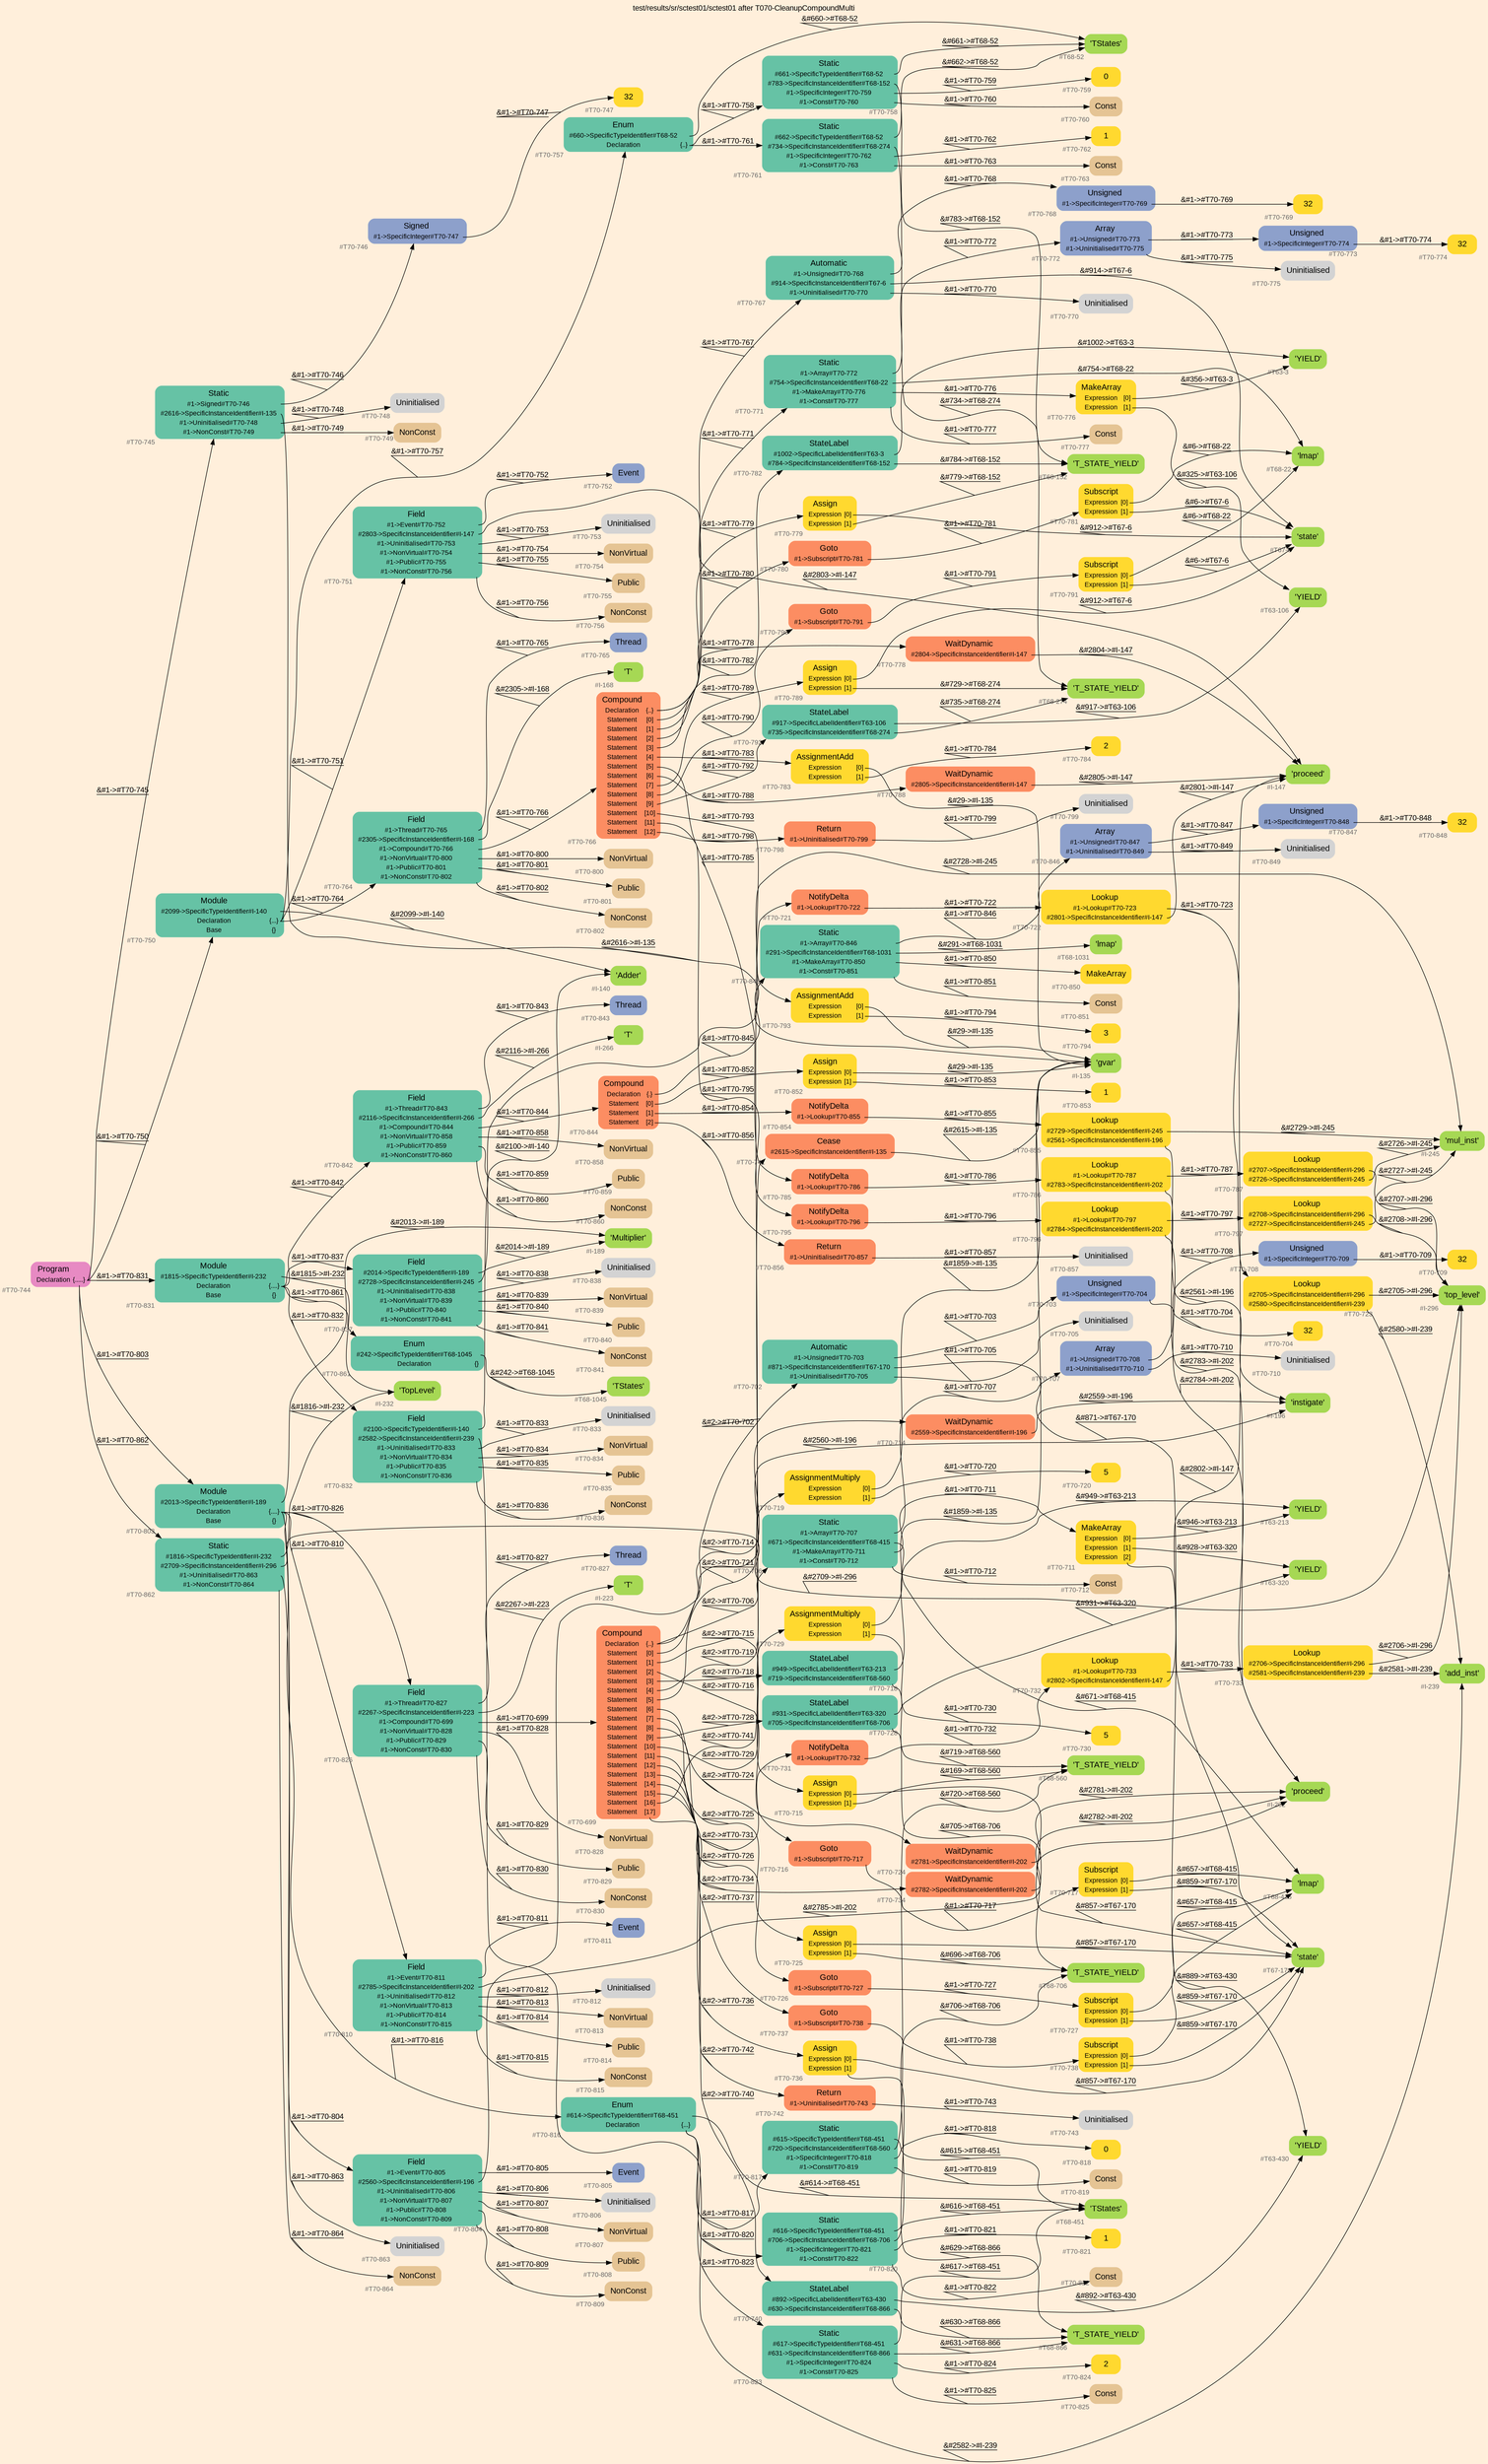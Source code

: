digraph "test/results/sr/sctest01/sctest01 after T070-CleanupCompoundMulti" {
label = "test/results/sr/sctest01/sctest01 after T070-CleanupCompoundMulti"
labelloc = t
graph [
    rankdir = "LR"
    ranksep = 0.3
    bgcolor = antiquewhite1
    color = black
    fontcolor = black
    fontname = "Arial"
];
node [
    fontname = "Arial"
];
edge [
    fontname = "Arial"
];

// -------------------- node figure --------------------
// -------- block #T70-744 ----------
"#T70-744" [
    fillcolor = "/set28/4"
    xlabel = "#T70-744"
    fontsize = "12"
    fontcolor = grey40
    shape = "plaintext"
    label = <<TABLE BORDER="0" CELLBORDER="0" CELLSPACING="0">
     <TR><TD><FONT COLOR="black" POINT-SIZE="15">Program</FONT></TD></TR>
     <TR><TD><FONT COLOR="black" POINT-SIZE="12">Declaration</FONT></TD><TD PORT="port0"><FONT COLOR="black" POINT-SIZE="12">{.....}</FONT></TD></TR>
    </TABLE>>
    style = "rounded,filled"
];

// -------- block #T70-745 ----------
"#T70-745" [
    fillcolor = "/set28/1"
    xlabel = "#T70-745"
    fontsize = "12"
    fontcolor = grey40
    shape = "plaintext"
    label = <<TABLE BORDER="0" CELLBORDER="0" CELLSPACING="0">
     <TR><TD><FONT COLOR="black" POINT-SIZE="15">Static</FONT></TD></TR>
     <TR><TD><FONT COLOR="black" POINT-SIZE="12">#1-&gt;Signed#T70-746</FONT></TD><TD PORT="port0"></TD></TR>
     <TR><TD><FONT COLOR="black" POINT-SIZE="12">#2616-&gt;SpecificInstanceIdentifier#I-135</FONT></TD><TD PORT="port1"></TD></TR>
     <TR><TD><FONT COLOR="black" POINT-SIZE="12">#1-&gt;Uninitialised#T70-748</FONT></TD><TD PORT="port2"></TD></TR>
     <TR><TD><FONT COLOR="black" POINT-SIZE="12">#1-&gt;NonConst#T70-749</FONT></TD><TD PORT="port3"></TD></TR>
    </TABLE>>
    style = "rounded,filled"
];

// -------- block #T70-746 ----------
"#T70-746" [
    fillcolor = "/set28/3"
    xlabel = "#T70-746"
    fontsize = "12"
    fontcolor = grey40
    shape = "plaintext"
    label = <<TABLE BORDER="0" CELLBORDER="0" CELLSPACING="0">
     <TR><TD><FONT COLOR="black" POINT-SIZE="15">Signed</FONT></TD></TR>
     <TR><TD><FONT COLOR="black" POINT-SIZE="12">#1-&gt;SpecificInteger#T70-747</FONT></TD><TD PORT="port0"></TD></TR>
    </TABLE>>
    style = "rounded,filled"
];

// -------- block #T70-747 ----------
"#T70-747" [
    fillcolor = "/set28/6"
    xlabel = "#T70-747"
    fontsize = "12"
    fontcolor = grey40
    shape = "plaintext"
    label = <<TABLE BORDER="0" CELLBORDER="0" CELLSPACING="0">
     <TR><TD><FONT COLOR="black" POINT-SIZE="15">32</FONT></TD></TR>
    </TABLE>>
    style = "rounded,filled"
];

// -------- block #I-135 ----------
"#I-135" [
    fillcolor = "/set28/5"
    xlabel = "#I-135"
    fontsize = "12"
    fontcolor = grey40
    shape = "plaintext"
    label = <<TABLE BORDER="0" CELLBORDER="0" CELLSPACING="0">
     <TR><TD><FONT COLOR="black" POINT-SIZE="15">'gvar'</FONT></TD></TR>
    </TABLE>>
    style = "rounded,filled"
];

// -------- block #T70-748 ----------
"#T70-748" [
    xlabel = "#T70-748"
    fontsize = "12"
    fontcolor = grey40
    shape = "plaintext"
    label = <<TABLE BORDER="0" CELLBORDER="0" CELLSPACING="0">
     <TR><TD><FONT COLOR="black" POINT-SIZE="15">Uninitialised</FONT></TD></TR>
    </TABLE>>
    style = "rounded,filled"
];

// -------- block #T70-749 ----------
"#T70-749" [
    fillcolor = "/set28/7"
    xlabel = "#T70-749"
    fontsize = "12"
    fontcolor = grey40
    shape = "plaintext"
    label = <<TABLE BORDER="0" CELLBORDER="0" CELLSPACING="0">
     <TR><TD><FONT COLOR="black" POINT-SIZE="15">NonConst</FONT></TD></TR>
    </TABLE>>
    style = "rounded,filled"
];

// -------- block #T70-750 ----------
"#T70-750" [
    fillcolor = "/set28/1"
    xlabel = "#T70-750"
    fontsize = "12"
    fontcolor = grey40
    shape = "plaintext"
    label = <<TABLE BORDER="0" CELLBORDER="0" CELLSPACING="0">
     <TR><TD><FONT COLOR="black" POINT-SIZE="15">Module</FONT></TD></TR>
     <TR><TD><FONT COLOR="black" POINT-SIZE="12">#2099-&gt;SpecificTypeIdentifier#I-140</FONT></TD><TD PORT="port0"></TD></TR>
     <TR><TD><FONT COLOR="black" POINT-SIZE="12">Declaration</FONT></TD><TD PORT="port1"><FONT COLOR="black" POINT-SIZE="12">{...}</FONT></TD></TR>
     <TR><TD><FONT COLOR="black" POINT-SIZE="12">Base</FONT></TD><TD PORT="port2"><FONT COLOR="black" POINT-SIZE="12">{}</FONT></TD></TR>
    </TABLE>>
    style = "rounded,filled"
];

// -------- block #I-140 ----------
"#I-140" [
    fillcolor = "/set28/5"
    xlabel = "#I-140"
    fontsize = "12"
    fontcolor = grey40
    shape = "plaintext"
    label = <<TABLE BORDER="0" CELLBORDER="0" CELLSPACING="0">
     <TR><TD><FONT COLOR="black" POINT-SIZE="15">'Adder'</FONT></TD></TR>
    </TABLE>>
    style = "rounded,filled"
];

// -------- block #T70-751 ----------
"#T70-751" [
    fillcolor = "/set28/1"
    xlabel = "#T70-751"
    fontsize = "12"
    fontcolor = grey40
    shape = "plaintext"
    label = <<TABLE BORDER="0" CELLBORDER="0" CELLSPACING="0">
     <TR><TD><FONT COLOR="black" POINT-SIZE="15">Field</FONT></TD></TR>
     <TR><TD><FONT COLOR="black" POINT-SIZE="12">#1-&gt;Event#T70-752</FONT></TD><TD PORT="port0"></TD></TR>
     <TR><TD><FONT COLOR="black" POINT-SIZE="12">#2803-&gt;SpecificInstanceIdentifier#I-147</FONT></TD><TD PORT="port1"></TD></TR>
     <TR><TD><FONT COLOR="black" POINT-SIZE="12">#1-&gt;Uninitialised#T70-753</FONT></TD><TD PORT="port2"></TD></TR>
     <TR><TD><FONT COLOR="black" POINT-SIZE="12">#1-&gt;NonVirtual#T70-754</FONT></TD><TD PORT="port3"></TD></TR>
     <TR><TD><FONT COLOR="black" POINT-SIZE="12">#1-&gt;Public#T70-755</FONT></TD><TD PORT="port4"></TD></TR>
     <TR><TD><FONT COLOR="black" POINT-SIZE="12">#1-&gt;NonConst#T70-756</FONT></TD><TD PORT="port5"></TD></TR>
    </TABLE>>
    style = "rounded,filled"
];

// -------- block #T70-752 ----------
"#T70-752" [
    fillcolor = "/set28/3"
    xlabel = "#T70-752"
    fontsize = "12"
    fontcolor = grey40
    shape = "plaintext"
    label = <<TABLE BORDER="0" CELLBORDER="0" CELLSPACING="0">
     <TR><TD><FONT COLOR="black" POINT-SIZE="15">Event</FONT></TD></TR>
    </TABLE>>
    style = "rounded,filled"
];

// -------- block #I-147 ----------
"#I-147" [
    fillcolor = "/set28/5"
    xlabel = "#I-147"
    fontsize = "12"
    fontcolor = grey40
    shape = "plaintext"
    label = <<TABLE BORDER="0" CELLBORDER="0" CELLSPACING="0">
     <TR><TD><FONT COLOR="black" POINT-SIZE="15">'proceed'</FONT></TD></TR>
    </TABLE>>
    style = "rounded,filled"
];

// -------- block #T70-753 ----------
"#T70-753" [
    xlabel = "#T70-753"
    fontsize = "12"
    fontcolor = grey40
    shape = "plaintext"
    label = <<TABLE BORDER="0" CELLBORDER="0" CELLSPACING="0">
     <TR><TD><FONT COLOR="black" POINT-SIZE="15">Uninitialised</FONT></TD></TR>
    </TABLE>>
    style = "rounded,filled"
];

// -------- block #T70-754 ----------
"#T70-754" [
    fillcolor = "/set28/7"
    xlabel = "#T70-754"
    fontsize = "12"
    fontcolor = grey40
    shape = "plaintext"
    label = <<TABLE BORDER="0" CELLBORDER="0" CELLSPACING="0">
     <TR><TD><FONT COLOR="black" POINT-SIZE="15">NonVirtual</FONT></TD></TR>
    </TABLE>>
    style = "rounded,filled"
];

// -------- block #T70-755 ----------
"#T70-755" [
    fillcolor = "/set28/7"
    xlabel = "#T70-755"
    fontsize = "12"
    fontcolor = grey40
    shape = "plaintext"
    label = <<TABLE BORDER="0" CELLBORDER="0" CELLSPACING="0">
     <TR><TD><FONT COLOR="black" POINT-SIZE="15">Public</FONT></TD></TR>
    </TABLE>>
    style = "rounded,filled"
];

// -------- block #T70-756 ----------
"#T70-756" [
    fillcolor = "/set28/7"
    xlabel = "#T70-756"
    fontsize = "12"
    fontcolor = grey40
    shape = "plaintext"
    label = <<TABLE BORDER="0" CELLBORDER="0" CELLSPACING="0">
     <TR><TD><FONT COLOR="black" POINT-SIZE="15">NonConst</FONT></TD></TR>
    </TABLE>>
    style = "rounded,filled"
];

// -------- block #T70-757 ----------
"#T70-757" [
    fillcolor = "/set28/1"
    xlabel = "#T70-757"
    fontsize = "12"
    fontcolor = grey40
    shape = "plaintext"
    label = <<TABLE BORDER="0" CELLBORDER="0" CELLSPACING="0">
     <TR><TD><FONT COLOR="black" POINT-SIZE="15">Enum</FONT></TD></TR>
     <TR><TD><FONT COLOR="black" POINT-SIZE="12">#660-&gt;SpecificTypeIdentifier#T68-52</FONT></TD><TD PORT="port0"></TD></TR>
     <TR><TD><FONT COLOR="black" POINT-SIZE="12">Declaration</FONT></TD><TD PORT="port1"><FONT COLOR="black" POINT-SIZE="12">{..}</FONT></TD></TR>
    </TABLE>>
    style = "rounded,filled"
];

// -------- block #T68-52 ----------
"#T68-52" [
    fillcolor = "/set28/5"
    xlabel = "#T68-52"
    fontsize = "12"
    fontcolor = grey40
    shape = "plaintext"
    label = <<TABLE BORDER="0" CELLBORDER="0" CELLSPACING="0">
     <TR><TD><FONT COLOR="black" POINT-SIZE="15">'TStates'</FONT></TD></TR>
    </TABLE>>
    style = "rounded,filled"
];

// -------- block #T70-758 ----------
"#T70-758" [
    fillcolor = "/set28/1"
    xlabel = "#T70-758"
    fontsize = "12"
    fontcolor = grey40
    shape = "plaintext"
    label = <<TABLE BORDER="0" CELLBORDER="0" CELLSPACING="0">
     <TR><TD><FONT COLOR="black" POINT-SIZE="15">Static</FONT></TD></TR>
     <TR><TD><FONT COLOR="black" POINT-SIZE="12">#661-&gt;SpecificTypeIdentifier#T68-52</FONT></TD><TD PORT="port0"></TD></TR>
     <TR><TD><FONT COLOR="black" POINT-SIZE="12">#783-&gt;SpecificInstanceIdentifier#T68-152</FONT></TD><TD PORT="port1"></TD></TR>
     <TR><TD><FONT COLOR="black" POINT-SIZE="12">#1-&gt;SpecificInteger#T70-759</FONT></TD><TD PORT="port2"></TD></TR>
     <TR><TD><FONT COLOR="black" POINT-SIZE="12">#1-&gt;Const#T70-760</FONT></TD><TD PORT="port3"></TD></TR>
    </TABLE>>
    style = "rounded,filled"
];

// -------- block #T68-152 ----------
"#T68-152" [
    fillcolor = "/set28/5"
    xlabel = "#T68-152"
    fontsize = "12"
    fontcolor = grey40
    shape = "plaintext"
    label = <<TABLE BORDER="0" CELLBORDER="0" CELLSPACING="0">
     <TR><TD><FONT COLOR="black" POINT-SIZE="15">'T_STATE_YIELD'</FONT></TD></TR>
    </TABLE>>
    style = "rounded,filled"
];

// -------- block #T70-759 ----------
"#T70-759" [
    fillcolor = "/set28/6"
    xlabel = "#T70-759"
    fontsize = "12"
    fontcolor = grey40
    shape = "plaintext"
    label = <<TABLE BORDER="0" CELLBORDER="0" CELLSPACING="0">
     <TR><TD><FONT COLOR="black" POINT-SIZE="15">0</FONT></TD></TR>
    </TABLE>>
    style = "rounded,filled"
];

// -------- block #T70-760 ----------
"#T70-760" [
    fillcolor = "/set28/7"
    xlabel = "#T70-760"
    fontsize = "12"
    fontcolor = grey40
    shape = "plaintext"
    label = <<TABLE BORDER="0" CELLBORDER="0" CELLSPACING="0">
     <TR><TD><FONT COLOR="black" POINT-SIZE="15">Const</FONT></TD></TR>
    </TABLE>>
    style = "rounded,filled"
];

// -------- block #T70-761 ----------
"#T70-761" [
    fillcolor = "/set28/1"
    xlabel = "#T70-761"
    fontsize = "12"
    fontcolor = grey40
    shape = "plaintext"
    label = <<TABLE BORDER="0" CELLBORDER="0" CELLSPACING="0">
     <TR><TD><FONT COLOR="black" POINT-SIZE="15">Static</FONT></TD></TR>
     <TR><TD><FONT COLOR="black" POINT-SIZE="12">#662-&gt;SpecificTypeIdentifier#T68-52</FONT></TD><TD PORT="port0"></TD></TR>
     <TR><TD><FONT COLOR="black" POINT-SIZE="12">#734-&gt;SpecificInstanceIdentifier#T68-274</FONT></TD><TD PORT="port1"></TD></TR>
     <TR><TD><FONT COLOR="black" POINT-SIZE="12">#1-&gt;SpecificInteger#T70-762</FONT></TD><TD PORT="port2"></TD></TR>
     <TR><TD><FONT COLOR="black" POINT-SIZE="12">#1-&gt;Const#T70-763</FONT></TD><TD PORT="port3"></TD></TR>
    </TABLE>>
    style = "rounded,filled"
];

// -------- block #T68-274 ----------
"#T68-274" [
    fillcolor = "/set28/5"
    xlabel = "#T68-274"
    fontsize = "12"
    fontcolor = grey40
    shape = "plaintext"
    label = <<TABLE BORDER="0" CELLBORDER="0" CELLSPACING="0">
     <TR><TD><FONT COLOR="black" POINT-SIZE="15">'T_STATE_YIELD'</FONT></TD></TR>
    </TABLE>>
    style = "rounded,filled"
];

// -------- block #T70-762 ----------
"#T70-762" [
    fillcolor = "/set28/6"
    xlabel = "#T70-762"
    fontsize = "12"
    fontcolor = grey40
    shape = "plaintext"
    label = <<TABLE BORDER="0" CELLBORDER="0" CELLSPACING="0">
     <TR><TD><FONT COLOR="black" POINT-SIZE="15">1</FONT></TD></TR>
    </TABLE>>
    style = "rounded,filled"
];

// -------- block #T70-763 ----------
"#T70-763" [
    fillcolor = "/set28/7"
    xlabel = "#T70-763"
    fontsize = "12"
    fontcolor = grey40
    shape = "plaintext"
    label = <<TABLE BORDER="0" CELLBORDER="0" CELLSPACING="0">
     <TR><TD><FONT COLOR="black" POINT-SIZE="15">Const</FONT></TD></TR>
    </TABLE>>
    style = "rounded,filled"
];

// -------- block #T70-764 ----------
"#T70-764" [
    fillcolor = "/set28/1"
    xlabel = "#T70-764"
    fontsize = "12"
    fontcolor = grey40
    shape = "plaintext"
    label = <<TABLE BORDER="0" CELLBORDER="0" CELLSPACING="0">
     <TR><TD><FONT COLOR="black" POINT-SIZE="15">Field</FONT></TD></TR>
     <TR><TD><FONT COLOR="black" POINT-SIZE="12">#1-&gt;Thread#T70-765</FONT></TD><TD PORT="port0"></TD></TR>
     <TR><TD><FONT COLOR="black" POINT-SIZE="12">#2305-&gt;SpecificInstanceIdentifier#I-168</FONT></TD><TD PORT="port1"></TD></TR>
     <TR><TD><FONT COLOR="black" POINT-SIZE="12">#1-&gt;Compound#T70-766</FONT></TD><TD PORT="port2"></TD></TR>
     <TR><TD><FONT COLOR="black" POINT-SIZE="12">#1-&gt;NonVirtual#T70-800</FONT></TD><TD PORT="port3"></TD></TR>
     <TR><TD><FONT COLOR="black" POINT-SIZE="12">#1-&gt;Public#T70-801</FONT></TD><TD PORT="port4"></TD></TR>
     <TR><TD><FONT COLOR="black" POINT-SIZE="12">#1-&gt;NonConst#T70-802</FONT></TD><TD PORT="port5"></TD></TR>
    </TABLE>>
    style = "rounded,filled"
];

// -------- block #T70-765 ----------
"#T70-765" [
    fillcolor = "/set28/3"
    xlabel = "#T70-765"
    fontsize = "12"
    fontcolor = grey40
    shape = "plaintext"
    label = <<TABLE BORDER="0" CELLBORDER="0" CELLSPACING="0">
     <TR><TD><FONT COLOR="black" POINT-SIZE="15">Thread</FONT></TD></TR>
    </TABLE>>
    style = "rounded,filled"
];

// -------- block #I-168 ----------
"#I-168" [
    fillcolor = "/set28/5"
    xlabel = "#I-168"
    fontsize = "12"
    fontcolor = grey40
    shape = "plaintext"
    label = <<TABLE BORDER="0" CELLBORDER="0" CELLSPACING="0">
     <TR><TD><FONT COLOR="black" POINT-SIZE="15">'T'</FONT></TD></TR>
    </TABLE>>
    style = "rounded,filled"
];

// -------- block #T70-766 ----------
"#T70-766" [
    fillcolor = "/set28/2"
    xlabel = "#T70-766"
    fontsize = "12"
    fontcolor = grey40
    shape = "plaintext"
    label = <<TABLE BORDER="0" CELLBORDER="0" CELLSPACING="0">
     <TR><TD><FONT COLOR="black" POINT-SIZE="15">Compound</FONT></TD></TR>
     <TR><TD><FONT COLOR="black" POINT-SIZE="12">Declaration</FONT></TD><TD PORT="port0"><FONT COLOR="black" POINT-SIZE="12">{..}</FONT></TD></TR>
     <TR><TD><FONT COLOR="black" POINT-SIZE="12">Statement</FONT></TD><TD PORT="port1"><FONT COLOR="black" POINT-SIZE="12">[0]</FONT></TD></TR>
     <TR><TD><FONT COLOR="black" POINT-SIZE="12">Statement</FONT></TD><TD PORT="port2"><FONT COLOR="black" POINT-SIZE="12">[1]</FONT></TD></TR>
     <TR><TD><FONT COLOR="black" POINT-SIZE="12">Statement</FONT></TD><TD PORT="port3"><FONT COLOR="black" POINT-SIZE="12">[2]</FONT></TD></TR>
     <TR><TD><FONT COLOR="black" POINT-SIZE="12">Statement</FONT></TD><TD PORT="port4"><FONT COLOR="black" POINT-SIZE="12">[3]</FONT></TD></TR>
     <TR><TD><FONT COLOR="black" POINT-SIZE="12">Statement</FONT></TD><TD PORT="port5"><FONT COLOR="black" POINT-SIZE="12">[4]</FONT></TD></TR>
     <TR><TD><FONT COLOR="black" POINT-SIZE="12">Statement</FONT></TD><TD PORT="port6"><FONT COLOR="black" POINT-SIZE="12">[5]</FONT></TD></TR>
     <TR><TD><FONT COLOR="black" POINT-SIZE="12">Statement</FONT></TD><TD PORT="port7"><FONT COLOR="black" POINT-SIZE="12">[6]</FONT></TD></TR>
     <TR><TD><FONT COLOR="black" POINT-SIZE="12">Statement</FONT></TD><TD PORT="port8"><FONT COLOR="black" POINT-SIZE="12">[7]</FONT></TD></TR>
     <TR><TD><FONT COLOR="black" POINT-SIZE="12">Statement</FONT></TD><TD PORT="port9"><FONT COLOR="black" POINT-SIZE="12">[8]</FONT></TD></TR>
     <TR><TD><FONT COLOR="black" POINT-SIZE="12">Statement</FONT></TD><TD PORT="port10"><FONT COLOR="black" POINT-SIZE="12">[9]</FONT></TD></TR>
     <TR><TD><FONT COLOR="black" POINT-SIZE="12">Statement</FONT></TD><TD PORT="port11"><FONT COLOR="black" POINT-SIZE="12">[10]</FONT></TD></TR>
     <TR><TD><FONT COLOR="black" POINT-SIZE="12">Statement</FONT></TD><TD PORT="port12"><FONT COLOR="black" POINT-SIZE="12">[11]</FONT></TD></TR>
     <TR><TD><FONT COLOR="black" POINT-SIZE="12">Statement</FONT></TD><TD PORT="port13"><FONT COLOR="black" POINT-SIZE="12">[12]</FONT></TD></TR>
    </TABLE>>
    style = "rounded,filled"
];

// -------- block #T70-767 ----------
"#T70-767" [
    fillcolor = "/set28/1"
    xlabel = "#T70-767"
    fontsize = "12"
    fontcolor = grey40
    shape = "plaintext"
    label = <<TABLE BORDER="0" CELLBORDER="0" CELLSPACING="0">
     <TR><TD><FONT COLOR="black" POINT-SIZE="15">Automatic</FONT></TD></TR>
     <TR><TD><FONT COLOR="black" POINT-SIZE="12">#1-&gt;Unsigned#T70-768</FONT></TD><TD PORT="port0"></TD></TR>
     <TR><TD><FONT COLOR="black" POINT-SIZE="12">#914-&gt;SpecificInstanceIdentifier#T67-6</FONT></TD><TD PORT="port1"></TD></TR>
     <TR><TD><FONT COLOR="black" POINT-SIZE="12">#1-&gt;Uninitialised#T70-770</FONT></TD><TD PORT="port2"></TD></TR>
    </TABLE>>
    style = "rounded,filled"
];

// -------- block #T70-768 ----------
"#T70-768" [
    fillcolor = "/set28/3"
    xlabel = "#T70-768"
    fontsize = "12"
    fontcolor = grey40
    shape = "plaintext"
    label = <<TABLE BORDER="0" CELLBORDER="0" CELLSPACING="0">
     <TR><TD><FONT COLOR="black" POINT-SIZE="15">Unsigned</FONT></TD></TR>
     <TR><TD><FONT COLOR="black" POINT-SIZE="12">#1-&gt;SpecificInteger#T70-769</FONT></TD><TD PORT="port0"></TD></TR>
    </TABLE>>
    style = "rounded,filled"
];

// -------- block #T70-769 ----------
"#T70-769" [
    fillcolor = "/set28/6"
    xlabel = "#T70-769"
    fontsize = "12"
    fontcolor = grey40
    shape = "plaintext"
    label = <<TABLE BORDER="0" CELLBORDER="0" CELLSPACING="0">
     <TR><TD><FONT COLOR="black" POINT-SIZE="15">32</FONT></TD></TR>
    </TABLE>>
    style = "rounded,filled"
];

// -------- block #T67-6 ----------
"#T67-6" [
    fillcolor = "/set28/5"
    xlabel = "#T67-6"
    fontsize = "12"
    fontcolor = grey40
    shape = "plaintext"
    label = <<TABLE BORDER="0" CELLBORDER="0" CELLSPACING="0">
     <TR><TD><FONT COLOR="black" POINT-SIZE="15">'state'</FONT></TD></TR>
    </TABLE>>
    style = "rounded,filled"
];

// -------- block #T70-770 ----------
"#T70-770" [
    xlabel = "#T70-770"
    fontsize = "12"
    fontcolor = grey40
    shape = "plaintext"
    label = <<TABLE BORDER="0" CELLBORDER="0" CELLSPACING="0">
     <TR><TD><FONT COLOR="black" POINT-SIZE="15">Uninitialised</FONT></TD></TR>
    </TABLE>>
    style = "rounded,filled"
];

// -------- block #T70-771 ----------
"#T70-771" [
    fillcolor = "/set28/1"
    xlabel = "#T70-771"
    fontsize = "12"
    fontcolor = grey40
    shape = "plaintext"
    label = <<TABLE BORDER="0" CELLBORDER="0" CELLSPACING="0">
     <TR><TD><FONT COLOR="black" POINT-SIZE="15">Static</FONT></TD></TR>
     <TR><TD><FONT COLOR="black" POINT-SIZE="12">#1-&gt;Array#T70-772</FONT></TD><TD PORT="port0"></TD></TR>
     <TR><TD><FONT COLOR="black" POINT-SIZE="12">#754-&gt;SpecificInstanceIdentifier#T68-22</FONT></TD><TD PORT="port1"></TD></TR>
     <TR><TD><FONT COLOR="black" POINT-SIZE="12">#1-&gt;MakeArray#T70-776</FONT></TD><TD PORT="port2"></TD></TR>
     <TR><TD><FONT COLOR="black" POINT-SIZE="12">#1-&gt;Const#T70-777</FONT></TD><TD PORT="port3"></TD></TR>
    </TABLE>>
    style = "rounded,filled"
];

// -------- block #T70-772 ----------
"#T70-772" [
    fillcolor = "/set28/3"
    xlabel = "#T70-772"
    fontsize = "12"
    fontcolor = grey40
    shape = "plaintext"
    label = <<TABLE BORDER="0" CELLBORDER="0" CELLSPACING="0">
     <TR><TD><FONT COLOR="black" POINT-SIZE="15">Array</FONT></TD></TR>
     <TR><TD><FONT COLOR="black" POINT-SIZE="12">#1-&gt;Unsigned#T70-773</FONT></TD><TD PORT="port0"></TD></TR>
     <TR><TD><FONT COLOR="black" POINT-SIZE="12">#1-&gt;Uninitialised#T70-775</FONT></TD><TD PORT="port1"></TD></TR>
    </TABLE>>
    style = "rounded,filled"
];

// -------- block #T70-773 ----------
"#T70-773" [
    fillcolor = "/set28/3"
    xlabel = "#T70-773"
    fontsize = "12"
    fontcolor = grey40
    shape = "plaintext"
    label = <<TABLE BORDER="0" CELLBORDER="0" CELLSPACING="0">
     <TR><TD><FONT COLOR="black" POINT-SIZE="15">Unsigned</FONT></TD></TR>
     <TR><TD><FONT COLOR="black" POINT-SIZE="12">#1-&gt;SpecificInteger#T70-774</FONT></TD><TD PORT="port0"></TD></TR>
    </TABLE>>
    style = "rounded,filled"
];

// -------- block #T70-774 ----------
"#T70-774" [
    fillcolor = "/set28/6"
    xlabel = "#T70-774"
    fontsize = "12"
    fontcolor = grey40
    shape = "plaintext"
    label = <<TABLE BORDER="0" CELLBORDER="0" CELLSPACING="0">
     <TR><TD><FONT COLOR="black" POINT-SIZE="15">32</FONT></TD></TR>
    </TABLE>>
    style = "rounded,filled"
];

// -------- block #T70-775 ----------
"#T70-775" [
    xlabel = "#T70-775"
    fontsize = "12"
    fontcolor = grey40
    shape = "plaintext"
    label = <<TABLE BORDER="0" CELLBORDER="0" CELLSPACING="0">
     <TR><TD><FONT COLOR="black" POINT-SIZE="15">Uninitialised</FONT></TD></TR>
    </TABLE>>
    style = "rounded,filled"
];

// -------- block #T68-22 ----------
"#T68-22" [
    fillcolor = "/set28/5"
    xlabel = "#T68-22"
    fontsize = "12"
    fontcolor = grey40
    shape = "plaintext"
    label = <<TABLE BORDER="0" CELLBORDER="0" CELLSPACING="0">
     <TR><TD><FONT COLOR="black" POINT-SIZE="15">'lmap'</FONT></TD></TR>
    </TABLE>>
    style = "rounded,filled"
];

// -------- block #T70-776 ----------
"#T70-776" [
    fillcolor = "/set28/6"
    xlabel = "#T70-776"
    fontsize = "12"
    fontcolor = grey40
    shape = "plaintext"
    label = <<TABLE BORDER="0" CELLBORDER="0" CELLSPACING="0">
     <TR><TD><FONT COLOR="black" POINT-SIZE="15">MakeArray</FONT></TD></TR>
     <TR><TD><FONT COLOR="black" POINT-SIZE="12">Expression</FONT></TD><TD PORT="port0"><FONT COLOR="black" POINT-SIZE="12">[0]</FONT></TD></TR>
     <TR><TD><FONT COLOR="black" POINT-SIZE="12">Expression</FONT></TD><TD PORT="port1"><FONT COLOR="black" POINT-SIZE="12">[1]</FONT></TD></TR>
    </TABLE>>
    style = "rounded,filled"
];

// -------- block #T63-3 ----------
"#T63-3" [
    fillcolor = "/set28/5"
    xlabel = "#T63-3"
    fontsize = "12"
    fontcolor = grey40
    shape = "plaintext"
    label = <<TABLE BORDER="0" CELLBORDER="0" CELLSPACING="0">
     <TR><TD><FONT COLOR="black" POINT-SIZE="15">'YIELD'</FONT></TD></TR>
    </TABLE>>
    style = "rounded,filled"
];

// -------- block #T63-106 ----------
"#T63-106" [
    fillcolor = "/set28/5"
    xlabel = "#T63-106"
    fontsize = "12"
    fontcolor = grey40
    shape = "plaintext"
    label = <<TABLE BORDER="0" CELLBORDER="0" CELLSPACING="0">
     <TR><TD><FONT COLOR="black" POINT-SIZE="15">'YIELD'</FONT></TD></TR>
    </TABLE>>
    style = "rounded,filled"
];

// -------- block #T70-777 ----------
"#T70-777" [
    fillcolor = "/set28/7"
    xlabel = "#T70-777"
    fontsize = "12"
    fontcolor = grey40
    shape = "plaintext"
    label = <<TABLE BORDER="0" CELLBORDER="0" CELLSPACING="0">
     <TR><TD><FONT COLOR="black" POINT-SIZE="15">Const</FONT></TD></TR>
    </TABLE>>
    style = "rounded,filled"
];

// -------- block #T70-778 ----------
"#T70-778" [
    fillcolor = "/set28/2"
    xlabel = "#T70-778"
    fontsize = "12"
    fontcolor = grey40
    shape = "plaintext"
    label = <<TABLE BORDER="0" CELLBORDER="0" CELLSPACING="0">
     <TR><TD><FONT COLOR="black" POINT-SIZE="15">WaitDynamic</FONT></TD></TR>
     <TR><TD><FONT COLOR="black" POINT-SIZE="12">#2804-&gt;SpecificInstanceIdentifier#I-147</FONT></TD><TD PORT="port0"></TD></TR>
    </TABLE>>
    style = "rounded,filled"
];

// -------- block #T70-779 ----------
"#T70-779" [
    fillcolor = "/set28/6"
    xlabel = "#T70-779"
    fontsize = "12"
    fontcolor = grey40
    shape = "plaintext"
    label = <<TABLE BORDER="0" CELLBORDER="0" CELLSPACING="0">
     <TR><TD><FONT COLOR="black" POINT-SIZE="15">Assign</FONT></TD></TR>
     <TR><TD><FONT COLOR="black" POINT-SIZE="12">Expression</FONT></TD><TD PORT="port0"><FONT COLOR="black" POINT-SIZE="12">[0]</FONT></TD></TR>
     <TR><TD><FONT COLOR="black" POINT-SIZE="12">Expression</FONT></TD><TD PORT="port1"><FONT COLOR="black" POINT-SIZE="12">[1]</FONT></TD></TR>
    </TABLE>>
    style = "rounded,filled"
];

// -------- block #T70-780 ----------
"#T70-780" [
    fillcolor = "/set28/2"
    xlabel = "#T70-780"
    fontsize = "12"
    fontcolor = grey40
    shape = "plaintext"
    label = <<TABLE BORDER="0" CELLBORDER="0" CELLSPACING="0">
     <TR><TD><FONT COLOR="black" POINT-SIZE="15">Goto</FONT></TD></TR>
     <TR><TD><FONT COLOR="black" POINT-SIZE="12">#1-&gt;Subscript#T70-781</FONT></TD><TD PORT="port0"></TD></TR>
    </TABLE>>
    style = "rounded,filled"
];

// -------- block #T70-781 ----------
"#T70-781" [
    fillcolor = "/set28/6"
    xlabel = "#T70-781"
    fontsize = "12"
    fontcolor = grey40
    shape = "plaintext"
    label = <<TABLE BORDER="0" CELLBORDER="0" CELLSPACING="0">
     <TR><TD><FONT COLOR="black" POINT-SIZE="15">Subscript</FONT></TD></TR>
     <TR><TD><FONT COLOR="black" POINT-SIZE="12">Expression</FONT></TD><TD PORT="port0"><FONT COLOR="black" POINT-SIZE="12">[0]</FONT></TD></TR>
     <TR><TD><FONT COLOR="black" POINT-SIZE="12">Expression</FONT></TD><TD PORT="port1"><FONT COLOR="black" POINT-SIZE="12">[1]</FONT></TD></TR>
    </TABLE>>
    style = "rounded,filled"
];

// -------- block #T70-782 ----------
"#T70-782" [
    fillcolor = "/set28/1"
    xlabel = "#T70-782"
    fontsize = "12"
    fontcolor = grey40
    shape = "plaintext"
    label = <<TABLE BORDER="0" CELLBORDER="0" CELLSPACING="0">
     <TR><TD><FONT COLOR="black" POINT-SIZE="15">StateLabel</FONT></TD></TR>
     <TR><TD><FONT COLOR="black" POINT-SIZE="12">#1002-&gt;SpecificLabelIdentifier#T63-3</FONT></TD><TD PORT="port0"></TD></TR>
     <TR><TD><FONT COLOR="black" POINT-SIZE="12">#784-&gt;SpecificInstanceIdentifier#T68-152</FONT></TD><TD PORT="port1"></TD></TR>
    </TABLE>>
    style = "rounded,filled"
];

// -------- block #T70-783 ----------
"#T70-783" [
    fillcolor = "/set28/6"
    xlabel = "#T70-783"
    fontsize = "12"
    fontcolor = grey40
    shape = "plaintext"
    label = <<TABLE BORDER="0" CELLBORDER="0" CELLSPACING="0">
     <TR><TD><FONT COLOR="black" POINT-SIZE="15">AssignmentAdd</FONT></TD></TR>
     <TR><TD><FONT COLOR="black" POINT-SIZE="12">Expression</FONT></TD><TD PORT="port0"><FONT COLOR="black" POINT-SIZE="12">[0]</FONT></TD></TR>
     <TR><TD><FONT COLOR="black" POINT-SIZE="12">Expression</FONT></TD><TD PORT="port1"><FONT COLOR="black" POINT-SIZE="12">[1]</FONT></TD></TR>
    </TABLE>>
    style = "rounded,filled"
];

// -------- block #T70-784 ----------
"#T70-784" [
    fillcolor = "/set28/6"
    xlabel = "#T70-784"
    fontsize = "12"
    fontcolor = grey40
    shape = "plaintext"
    label = <<TABLE BORDER="0" CELLBORDER="0" CELLSPACING="0">
     <TR><TD><FONT COLOR="black" POINT-SIZE="15">2</FONT></TD></TR>
    </TABLE>>
    style = "rounded,filled"
];

// -------- block #T70-785 ----------
"#T70-785" [
    fillcolor = "/set28/2"
    xlabel = "#T70-785"
    fontsize = "12"
    fontcolor = grey40
    shape = "plaintext"
    label = <<TABLE BORDER="0" CELLBORDER="0" CELLSPACING="0">
     <TR><TD><FONT COLOR="black" POINT-SIZE="15">NotifyDelta</FONT></TD></TR>
     <TR><TD><FONT COLOR="black" POINT-SIZE="12">#1-&gt;Lookup#T70-786</FONT></TD><TD PORT="port0"></TD></TR>
    </TABLE>>
    style = "rounded,filled"
];

// -------- block #T70-786 ----------
"#T70-786" [
    fillcolor = "/set28/6"
    xlabel = "#T70-786"
    fontsize = "12"
    fontcolor = grey40
    shape = "plaintext"
    label = <<TABLE BORDER="0" CELLBORDER="0" CELLSPACING="0">
     <TR><TD><FONT COLOR="black" POINT-SIZE="15">Lookup</FONT></TD></TR>
     <TR><TD><FONT COLOR="black" POINT-SIZE="12">#1-&gt;Lookup#T70-787</FONT></TD><TD PORT="port0"></TD></TR>
     <TR><TD><FONT COLOR="black" POINT-SIZE="12">#2783-&gt;SpecificInstanceIdentifier#I-202</FONT></TD><TD PORT="port1"></TD></TR>
    </TABLE>>
    style = "rounded,filled"
];

// -------- block #T70-787 ----------
"#T70-787" [
    fillcolor = "/set28/6"
    xlabel = "#T70-787"
    fontsize = "12"
    fontcolor = grey40
    shape = "plaintext"
    label = <<TABLE BORDER="0" CELLBORDER="0" CELLSPACING="0">
     <TR><TD><FONT COLOR="black" POINT-SIZE="15">Lookup</FONT></TD></TR>
     <TR><TD><FONT COLOR="black" POINT-SIZE="12">#2707-&gt;SpecificInstanceIdentifier#I-296</FONT></TD><TD PORT="port0"></TD></TR>
     <TR><TD><FONT COLOR="black" POINT-SIZE="12">#2726-&gt;SpecificInstanceIdentifier#I-245</FONT></TD><TD PORT="port1"></TD></TR>
    </TABLE>>
    style = "rounded,filled"
];

// -------- block #I-296 ----------
"#I-296" [
    fillcolor = "/set28/5"
    xlabel = "#I-296"
    fontsize = "12"
    fontcolor = grey40
    shape = "plaintext"
    label = <<TABLE BORDER="0" CELLBORDER="0" CELLSPACING="0">
     <TR><TD><FONT COLOR="black" POINT-SIZE="15">'top_level'</FONT></TD></TR>
    </TABLE>>
    style = "rounded,filled"
];

// -------- block #I-245 ----------
"#I-245" [
    fillcolor = "/set28/5"
    xlabel = "#I-245"
    fontsize = "12"
    fontcolor = grey40
    shape = "plaintext"
    label = <<TABLE BORDER="0" CELLBORDER="0" CELLSPACING="0">
     <TR><TD><FONT COLOR="black" POINT-SIZE="15">'mul_inst'</FONT></TD></TR>
    </TABLE>>
    style = "rounded,filled"
];

// -------- block #I-202 ----------
"#I-202" [
    fillcolor = "/set28/5"
    xlabel = "#I-202"
    fontsize = "12"
    fontcolor = grey40
    shape = "plaintext"
    label = <<TABLE BORDER="0" CELLBORDER="0" CELLSPACING="0">
     <TR><TD><FONT COLOR="black" POINT-SIZE="15">'proceed'</FONT></TD></TR>
    </TABLE>>
    style = "rounded,filled"
];

// -------- block #T70-788 ----------
"#T70-788" [
    fillcolor = "/set28/2"
    xlabel = "#T70-788"
    fontsize = "12"
    fontcolor = grey40
    shape = "plaintext"
    label = <<TABLE BORDER="0" CELLBORDER="0" CELLSPACING="0">
     <TR><TD><FONT COLOR="black" POINT-SIZE="15">WaitDynamic</FONT></TD></TR>
     <TR><TD><FONT COLOR="black" POINT-SIZE="12">#2805-&gt;SpecificInstanceIdentifier#I-147</FONT></TD><TD PORT="port0"></TD></TR>
    </TABLE>>
    style = "rounded,filled"
];

// -------- block #T70-789 ----------
"#T70-789" [
    fillcolor = "/set28/6"
    xlabel = "#T70-789"
    fontsize = "12"
    fontcolor = grey40
    shape = "plaintext"
    label = <<TABLE BORDER="0" CELLBORDER="0" CELLSPACING="0">
     <TR><TD><FONT COLOR="black" POINT-SIZE="15">Assign</FONT></TD></TR>
     <TR><TD><FONT COLOR="black" POINT-SIZE="12">Expression</FONT></TD><TD PORT="port0"><FONT COLOR="black" POINT-SIZE="12">[0]</FONT></TD></TR>
     <TR><TD><FONT COLOR="black" POINT-SIZE="12">Expression</FONT></TD><TD PORT="port1"><FONT COLOR="black" POINT-SIZE="12">[1]</FONT></TD></TR>
    </TABLE>>
    style = "rounded,filled"
];

// -------- block #T70-790 ----------
"#T70-790" [
    fillcolor = "/set28/2"
    xlabel = "#T70-790"
    fontsize = "12"
    fontcolor = grey40
    shape = "plaintext"
    label = <<TABLE BORDER="0" CELLBORDER="0" CELLSPACING="0">
     <TR><TD><FONT COLOR="black" POINT-SIZE="15">Goto</FONT></TD></TR>
     <TR><TD><FONT COLOR="black" POINT-SIZE="12">#1-&gt;Subscript#T70-791</FONT></TD><TD PORT="port0"></TD></TR>
    </TABLE>>
    style = "rounded,filled"
];

// -------- block #T70-791 ----------
"#T70-791" [
    fillcolor = "/set28/6"
    xlabel = "#T70-791"
    fontsize = "12"
    fontcolor = grey40
    shape = "plaintext"
    label = <<TABLE BORDER="0" CELLBORDER="0" CELLSPACING="0">
     <TR><TD><FONT COLOR="black" POINT-SIZE="15">Subscript</FONT></TD></TR>
     <TR><TD><FONT COLOR="black" POINT-SIZE="12">Expression</FONT></TD><TD PORT="port0"><FONT COLOR="black" POINT-SIZE="12">[0]</FONT></TD></TR>
     <TR><TD><FONT COLOR="black" POINT-SIZE="12">Expression</FONT></TD><TD PORT="port1"><FONT COLOR="black" POINT-SIZE="12">[1]</FONT></TD></TR>
    </TABLE>>
    style = "rounded,filled"
];

// -------- block #T70-792 ----------
"#T70-792" [
    fillcolor = "/set28/1"
    xlabel = "#T70-792"
    fontsize = "12"
    fontcolor = grey40
    shape = "plaintext"
    label = <<TABLE BORDER="0" CELLBORDER="0" CELLSPACING="0">
     <TR><TD><FONT COLOR="black" POINT-SIZE="15">StateLabel</FONT></TD></TR>
     <TR><TD><FONT COLOR="black" POINT-SIZE="12">#917-&gt;SpecificLabelIdentifier#T63-106</FONT></TD><TD PORT="port0"></TD></TR>
     <TR><TD><FONT COLOR="black" POINT-SIZE="12">#735-&gt;SpecificInstanceIdentifier#T68-274</FONT></TD><TD PORT="port1"></TD></TR>
    </TABLE>>
    style = "rounded,filled"
];

// -------- block #T70-793 ----------
"#T70-793" [
    fillcolor = "/set28/6"
    xlabel = "#T70-793"
    fontsize = "12"
    fontcolor = grey40
    shape = "plaintext"
    label = <<TABLE BORDER="0" CELLBORDER="0" CELLSPACING="0">
     <TR><TD><FONT COLOR="black" POINT-SIZE="15">AssignmentAdd</FONT></TD></TR>
     <TR><TD><FONT COLOR="black" POINT-SIZE="12">Expression</FONT></TD><TD PORT="port0"><FONT COLOR="black" POINT-SIZE="12">[0]</FONT></TD></TR>
     <TR><TD><FONT COLOR="black" POINT-SIZE="12">Expression</FONT></TD><TD PORT="port1"><FONT COLOR="black" POINT-SIZE="12">[1]</FONT></TD></TR>
    </TABLE>>
    style = "rounded,filled"
];

// -------- block #T70-794 ----------
"#T70-794" [
    fillcolor = "/set28/6"
    xlabel = "#T70-794"
    fontsize = "12"
    fontcolor = grey40
    shape = "plaintext"
    label = <<TABLE BORDER="0" CELLBORDER="0" CELLSPACING="0">
     <TR><TD><FONT COLOR="black" POINT-SIZE="15">3</FONT></TD></TR>
    </TABLE>>
    style = "rounded,filled"
];

// -------- block #T70-795 ----------
"#T70-795" [
    fillcolor = "/set28/2"
    xlabel = "#T70-795"
    fontsize = "12"
    fontcolor = grey40
    shape = "plaintext"
    label = <<TABLE BORDER="0" CELLBORDER="0" CELLSPACING="0">
     <TR><TD><FONT COLOR="black" POINT-SIZE="15">NotifyDelta</FONT></TD></TR>
     <TR><TD><FONT COLOR="black" POINT-SIZE="12">#1-&gt;Lookup#T70-796</FONT></TD><TD PORT="port0"></TD></TR>
    </TABLE>>
    style = "rounded,filled"
];

// -------- block #T70-796 ----------
"#T70-796" [
    fillcolor = "/set28/6"
    xlabel = "#T70-796"
    fontsize = "12"
    fontcolor = grey40
    shape = "plaintext"
    label = <<TABLE BORDER="0" CELLBORDER="0" CELLSPACING="0">
     <TR><TD><FONT COLOR="black" POINT-SIZE="15">Lookup</FONT></TD></TR>
     <TR><TD><FONT COLOR="black" POINT-SIZE="12">#1-&gt;Lookup#T70-797</FONT></TD><TD PORT="port0"></TD></TR>
     <TR><TD><FONT COLOR="black" POINT-SIZE="12">#2784-&gt;SpecificInstanceIdentifier#I-202</FONT></TD><TD PORT="port1"></TD></TR>
    </TABLE>>
    style = "rounded,filled"
];

// -------- block #T70-797 ----------
"#T70-797" [
    fillcolor = "/set28/6"
    xlabel = "#T70-797"
    fontsize = "12"
    fontcolor = grey40
    shape = "plaintext"
    label = <<TABLE BORDER="0" CELLBORDER="0" CELLSPACING="0">
     <TR><TD><FONT COLOR="black" POINT-SIZE="15">Lookup</FONT></TD></TR>
     <TR><TD><FONT COLOR="black" POINT-SIZE="12">#2708-&gt;SpecificInstanceIdentifier#I-296</FONT></TD><TD PORT="port0"></TD></TR>
     <TR><TD><FONT COLOR="black" POINT-SIZE="12">#2727-&gt;SpecificInstanceIdentifier#I-245</FONT></TD><TD PORT="port1"></TD></TR>
    </TABLE>>
    style = "rounded,filled"
];

// -------- block #T70-798 ----------
"#T70-798" [
    fillcolor = "/set28/2"
    xlabel = "#T70-798"
    fontsize = "12"
    fontcolor = grey40
    shape = "plaintext"
    label = <<TABLE BORDER="0" CELLBORDER="0" CELLSPACING="0">
     <TR><TD><FONT COLOR="black" POINT-SIZE="15">Return</FONT></TD></TR>
     <TR><TD><FONT COLOR="black" POINT-SIZE="12">#1-&gt;Uninitialised#T70-799</FONT></TD><TD PORT="port0"></TD></TR>
    </TABLE>>
    style = "rounded,filled"
];

// -------- block #T70-799 ----------
"#T70-799" [
    xlabel = "#T70-799"
    fontsize = "12"
    fontcolor = grey40
    shape = "plaintext"
    label = <<TABLE BORDER="0" CELLBORDER="0" CELLSPACING="0">
     <TR><TD><FONT COLOR="black" POINT-SIZE="15">Uninitialised</FONT></TD></TR>
    </TABLE>>
    style = "rounded,filled"
];

// -------- block #T70-800 ----------
"#T70-800" [
    fillcolor = "/set28/7"
    xlabel = "#T70-800"
    fontsize = "12"
    fontcolor = grey40
    shape = "plaintext"
    label = <<TABLE BORDER="0" CELLBORDER="0" CELLSPACING="0">
     <TR><TD><FONT COLOR="black" POINT-SIZE="15">NonVirtual</FONT></TD></TR>
    </TABLE>>
    style = "rounded,filled"
];

// -------- block #T70-801 ----------
"#T70-801" [
    fillcolor = "/set28/7"
    xlabel = "#T70-801"
    fontsize = "12"
    fontcolor = grey40
    shape = "plaintext"
    label = <<TABLE BORDER="0" CELLBORDER="0" CELLSPACING="0">
     <TR><TD><FONT COLOR="black" POINT-SIZE="15">Public</FONT></TD></TR>
    </TABLE>>
    style = "rounded,filled"
];

// -------- block #T70-802 ----------
"#T70-802" [
    fillcolor = "/set28/7"
    xlabel = "#T70-802"
    fontsize = "12"
    fontcolor = grey40
    shape = "plaintext"
    label = <<TABLE BORDER="0" CELLBORDER="0" CELLSPACING="0">
     <TR><TD><FONT COLOR="black" POINT-SIZE="15">NonConst</FONT></TD></TR>
    </TABLE>>
    style = "rounded,filled"
];

// -------- block #T70-803 ----------
"#T70-803" [
    fillcolor = "/set28/1"
    xlabel = "#T70-803"
    fontsize = "12"
    fontcolor = grey40
    shape = "plaintext"
    label = <<TABLE BORDER="0" CELLBORDER="0" CELLSPACING="0">
     <TR><TD><FONT COLOR="black" POINT-SIZE="15">Module</FONT></TD></TR>
     <TR><TD><FONT COLOR="black" POINT-SIZE="12">#2013-&gt;SpecificTypeIdentifier#I-189</FONT></TD><TD PORT="port0"></TD></TR>
     <TR><TD><FONT COLOR="black" POINT-SIZE="12">Declaration</FONT></TD><TD PORT="port1"><FONT COLOR="black" POINT-SIZE="12">{....}</FONT></TD></TR>
     <TR><TD><FONT COLOR="black" POINT-SIZE="12">Base</FONT></TD><TD PORT="port2"><FONT COLOR="black" POINT-SIZE="12">{}</FONT></TD></TR>
    </TABLE>>
    style = "rounded,filled"
];

// -------- block #I-189 ----------
"#I-189" [
    fillcolor = "/set28/5"
    xlabel = "#I-189"
    fontsize = "12"
    fontcolor = grey40
    shape = "plaintext"
    label = <<TABLE BORDER="0" CELLBORDER="0" CELLSPACING="0">
     <TR><TD><FONT COLOR="black" POINT-SIZE="15">'Multiplier'</FONT></TD></TR>
    </TABLE>>
    style = "rounded,filled"
];

// -------- block #T70-804 ----------
"#T70-804" [
    fillcolor = "/set28/1"
    xlabel = "#T70-804"
    fontsize = "12"
    fontcolor = grey40
    shape = "plaintext"
    label = <<TABLE BORDER="0" CELLBORDER="0" CELLSPACING="0">
     <TR><TD><FONT COLOR="black" POINT-SIZE="15">Field</FONT></TD></TR>
     <TR><TD><FONT COLOR="black" POINT-SIZE="12">#1-&gt;Event#T70-805</FONT></TD><TD PORT="port0"></TD></TR>
     <TR><TD><FONT COLOR="black" POINT-SIZE="12">#2560-&gt;SpecificInstanceIdentifier#I-196</FONT></TD><TD PORT="port1"></TD></TR>
     <TR><TD><FONT COLOR="black" POINT-SIZE="12">#1-&gt;Uninitialised#T70-806</FONT></TD><TD PORT="port2"></TD></TR>
     <TR><TD><FONT COLOR="black" POINT-SIZE="12">#1-&gt;NonVirtual#T70-807</FONT></TD><TD PORT="port3"></TD></TR>
     <TR><TD><FONT COLOR="black" POINT-SIZE="12">#1-&gt;Public#T70-808</FONT></TD><TD PORT="port4"></TD></TR>
     <TR><TD><FONT COLOR="black" POINT-SIZE="12">#1-&gt;NonConst#T70-809</FONT></TD><TD PORT="port5"></TD></TR>
    </TABLE>>
    style = "rounded,filled"
];

// -------- block #T70-805 ----------
"#T70-805" [
    fillcolor = "/set28/3"
    xlabel = "#T70-805"
    fontsize = "12"
    fontcolor = grey40
    shape = "plaintext"
    label = <<TABLE BORDER="0" CELLBORDER="0" CELLSPACING="0">
     <TR><TD><FONT COLOR="black" POINT-SIZE="15">Event</FONT></TD></TR>
    </TABLE>>
    style = "rounded,filled"
];

// -------- block #I-196 ----------
"#I-196" [
    fillcolor = "/set28/5"
    xlabel = "#I-196"
    fontsize = "12"
    fontcolor = grey40
    shape = "plaintext"
    label = <<TABLE BORDER="0" CELLBORDER="0" CELLSPACING="0">
     <TR><TD><FONT COLOR="black" POINT-SIZE="15">'instigate'</FONT></TD></TR>
    </TABLE>>
    style = "rounded,filled"
];

// -------- block #T70-806 ----------
"#T70-806" [
    xlabel = "#T70-806"
    fontsize = "12"
    fontcolor = grey40
    shape = "plaintext"
    label = <<TABLE BORDER="0" CELLBORDER="0" CELLSPACING="0">
     <TR><TD><FONT COLOR="black" POINT-SIZE="15">Uninitialised</FONT></TD></TR>
    </TABLE>>
    style = "rounded,filled"
];

// -------- block #T70-807 ----------
"#T70-807" [
    fillcolor = "/set28/7"
    xlabel = "#T70-807"
    fontsize = "12"
    fontcolor = grey40
    shape = "plaintext"
    label = <<TABLE BORDER="0" CELLBORDER="0" CELLSPACING="0">
     <TR><TD><FONT COLOR="black" POINT-SIZE="15">NonVirtual</FONT></TD></TR>
    </TABLE>>
    style = "rounded,filled"
];

// -------- block #T70-808 ----------
"#T70-808" [
    fillcolor = "/set28/7"
    xlabel = "#T70-808"
    fontsize = "12"
    fontcolor = grey40
    shape = "plaintext"
    label = <<TABLE BORDER="0" CELLBORDER="0" CELLSPACING="0">
     <TR><TD><FONT COLOR="black" POINT-SIZE="15">Public</FONT></TD></TR>
    </TABLE>>
    style = "rounded,filled"
];

// -------- block #T70-809 ----------
"#T70-809" [
    fillcolor = "/set28/7"
    xlabel = "#T70-809"
    fontsize = "12"
    fontcolor = grey40
    shape = "plaintext"
    label = <<TABLE BORDER="0" CELLBORDER="0" CELLSPACING="0">
     <TR><TD><FONT COLOR="black" POINT-SIZE="15">NonConst</FONT></TD></TR>
    </TABLE>>
    style = "rounded,filled"
];

// -------- block #T70-810 ----------
"#T70-810" [
    fillcolor = "/set28/1"
    xlabel = "#T70-810"
    fontsize = "12"
    fontcolor = grey40
    shape = "plaintext"
    label = <<TABLE BORDER="0" CELLBORDER="0" CELLSPACING="0">
     <TR><TD><FONT COLOR="black" POINT-SIZE="15">Field</FONT></TD></TR>
     <TR><TD><FONT COLOR="black" POINT-SIZE="12">#1-&gt;Event#T70-811</FONT></TD><TD PORT="port0"></TD></TR>
     <TR><TD><FONT COLOR="black" POINT-SIZE="12">#2785-&gt;SpecificInstanceIdentifier#I-202</FONT></TD><TD PORT="port1"></TD></TR>
     <TR><TD><FONT COLOR="black" POINT-SIZE="12">#1-&gt;Uninitialised#T70-812</FONT></TD><TD PORT="port2"></TD></TR>
     <TR><TD><FONT COLOR="black" POINT-SIZE="12">#1-&gt;NonVirtual#T70-813</FONT></TD><TD PORT="port3"></TD></TR>
     <TR><TD><FONT COLOR="black" POINT-SIZE="12">#1-&gt;Public#T70-814</FONT></TD><TD PORT="port4"></TD></TR>
     <TR><TD><FONT COLOR="black" POINT-SIZE="12">#1-&gt;NonConst#T70-815</FONT></TD><TD PORT="port5"></TD></TR>
    </TABLE>>
    style = "rounded,filled"
];

// -------- block #T70-811 ----------
"#T70-811" [
    fillcolor = "/set28/3"
    xlabel = "#T70-811"
    fontsize = "12"
    fontcolor = grey40
    shape = "plaintext"
    label = <<TABLE BORDER="0" CELLBORDER="0" CELLSPACING="0">
     <TR><TD><FONT COLOR="black" POINT-SIZE="15">Event</FONT></TD></TR>
    </TABLE>>
    style = "rounded,filled"
];

// -------- block #T70-812 ----------
"#T70-812" [
    xlabel = "#T70-812"
    fontsize = "12"
    fontcolor = grey40
    shape = "plaintext"
    label = <<TABLE BORDER="0" CELLBORDER="0" CELLSPACING="0">
     <TR><TD><FONT COLOR="black" POINT-SIZE="15">Uninitialised</FONT></TD></TR>
    </TABLE>>
    style = "rounded,filled"
];

// -------- block #T70-813 ----------
"#T70-813" [
    fillcolor = "/set28/7"
    xlabel = "#T70-813"
    fontsize = "12"
    fontcolor = grey40
    shape = "plaintext"
    label = <<TABLE BORDER="0" CELLBORDER="0" CELLSPACING="0">
     <TR><TD><FONT COLOR="black" POINT-SIZE="15">NonVirtual</FONT></TD></TR>
    </TABLE>>
    style = "rounded,filled"
];

// -------- block #T70-814 ----------
"#T70-814" [
    fillcolor = "/set28/7"
    xlabel = "#T70-814"
    fontsize = "12"
    fontcolor = grey40
    shape = "plaintext"
    label = <<TABLE BORDER="0" CELLBORDER="0" CELLSPACING="0">
     <TR><TD><FONT COLOR="black" POINT-SIZE="15">Public</FONT></TD></TR>
    </TABLE>>
    style = "rounded,filled"
];

// -------- block #T70-815 ----------
"#T70-815" [
    fillcolor = "/set28/7"
    xlabel = "#T70-815"
    fontsize = "12"
    fontcolor = grey40
    shape = "plaintext"
    label = <<TABLE BORDER="0" CELLBORDER="0" CELLSPACING="0">
     <TR><TD><FONT COLOR="black" POINT-SIZE="15">NonConst</FONT></TD></TR>
    </TABLE>>
    style = "rounded,filled"
];

// -------- block #T70-816 ----------
"#T70-816" [
    fillcolor = "/set28/1"
    xlabel = "#T70-816"
    fontsize = "12"
    fontcolor = grey40
    shape = "plaintext"
    label = <<TABLE BORDER="0" CELLBORDER="0" CELLSPACING="0">
     <TR><TD><FONT COLOR="black" POINT-SIZE="15">Enum</FONT></TD></TR>
     <TR><TD><FONT COLOR="black" POINT-SIZE="12">#614-&gt;SpecificTypeIdentifier#T68-451</FONT></TD><TD PORT="port0"></TD></TR>
     <TR><TD><FONT COLOR="black" POINT-SIZE="12">Declaration</FONT></TD><TD PORT="port1"><FONT COLOR="black" POINT-SIZE="12">{...}</FONT></TD></TR>
    </TABLE>>
    style = "rounded,filled"
];

// -------- block #T68-451 ----------
"#T68-451" [
    fillcolor = "/set28/5"
    xlabel = "#T68-451"
    fontsize = "12"
    fontcolor = grey40
    shape = "plaintext"
    label = <<TABLE BORDER="0" CELLBORDER="0" CELLSPACING="0">
     <TR><TD><FONT COLOR="black" POINT-SIZE="15">'TStates'</FONT></TD></TR>
    </TABLE>>
    style = "rounded,filled"
];

// -------- block #T70-817 ----------
"#T70-817" [
    fillcolor = "/set28/1"
    xlabel = "#T70-817"
    fontsize = "12"
    fontcolor = grey40
    shape = "plaintext"
    label = <<TABLE BORDER="0" CELLBORDER="0" CELLSPACING="0">
     <TR><TD><FONT COLOR="black" POINT-SIZE="15">Static</FONT></TD></TR>
     <TR><TD><FONT COLOR="black" POINT-SIZE="12">#615-&gt;SpecificTypeIdentifier#T68-451</FONT></TD><TD PORT="port0"></TD></TR>
     <TR><TD><FONT COLOR="black" POINT-SIZE="12">#720-&gt;SpecificInstanceIdentifier#T68-560</FONT></TD><TD PORT="port1"></TD></TR>
     <TR><TD><FONT COLOR="black" POINT-SIZE="12">#1-&gt;SpecificInteger#T70-818</FONT></TD><TD PORT="port2"></TD></TR>
     <TR><TD><FONT COLOR="black" POINT-SIZE="12">#1-&gt;Const#T70-819</FONT></TD><TD PORT="port3"></TD></TR>
    </TABLE>>
    style = "rounded,filled"
];

// -------- block #T68-560 ----------
"#T68-560" [
    fillcolor = "/set28/5"
    xlabel = "#T68-560"
    fontsize = "12"
    fontcolor = grey40
    shape = "plaintext"
    label = <<TABLE BORDER="0" CELLBORDER="0" CELLSPACING="0">
     <TR><TD><FONT COLOR="black" POINT-SIZE="15">'T_STATE_YIELD'</FONT></TD></TR>
    </TABLE>>
    style = "rounded,filled"
];

// -------- block #T70-818 ----------
"#T70-818" [
    fillcolor = "/set28/6"
    xlabel = "#T70-818"
    fontsize = "12"
    fontcolor = grey40
    shape = "plaintext"
    label = <<TABLE BORDER="0" CELLBORDER="0" CELLSPACING="0">
     <TR><TD><FONT COLOR="black" POINT-SIZE="15">0</FONT></TD></TR>
    </TABLE>>
    style = "rounded,filled"
];

// -------- block #T70-819 ----------
"#T70-819" [
    fillcolor = "/set28/7"
    xlabel = "#T70-819"
    fontsize = "12"
    fontcolor = grey40
    shape = "plaintext"
    label = <<TABLE BORDER="0" CELLBORDER="0" CELLSPACING="0">
     <TR><TD><FONT COLOR="black" POINT-SIZE="15">Const</FONT></TD></TR>
    </TABLE>>
    style = "rounded,filled"
];

// -------- block #T70-820 ----------
"#T70-820" [
    fillcolor = "/set28/1"
    xlabel = "#T70-820"
    fontsize = "12"
    fontcolor = grey40
    shape = "plaintext"
    label = <<TABLE BORDER="0" CELLBORDER="0" CELLSPACING="0">
     <TR><TD><FONT COLOR="black" POINT-SIZE="15">Static</FONT></TD></TR>
     <TR><TD><FONT COLOR="black" POINT-SIZE="12">#616-&gt;SpecificTypeIdentifier#T68-451</FONT></TD><TD PORT="port0"></TD></TR>
     <TR><TD><FONT COLOR="black" POINT-SIZE="12">#706-&gt;SpecificInstanceIdentifier#T68-706</FONT></TD><TD PORT="port1"></TD></TR>
     <TR><TD><FONT COLOR="black" POINT-SIZE="12">#1-&gt;SpecificInteger#T70-821</FONT></TD><TD PORT="port2"></TD></TR>
     <TR><TD><FONT COLOR="black" POINT-SIZE="12">#1-&gt;Const#T70-822</FONT></TD><TD PORT="port3"></TD></TR>
    </TABLE>>
    style = "rounded,filled"
];

// -------- block #T68-706 ----------
"#T68-706" [
    fillcolor = "/set28/5"
    xlabel = "#T68-706"
    fontsize = "12"
    fontcolor = grey40
    shape = "plaintext"
    label = <<TABLE BORDER="0" CELLBORDER="0" CELLSPACING="0">
     <TR><TD><FONT COLOR="black" POINT-SIZE="15">'T_STATE_YIELD'</FONT></TD></TR>
    </TABLE>>
    style = "rounded,filled"
];

// -------- block #T70-821 ----------
"#T70-821" [
    fillcolor = "/set28/6"
    xlabel = "#T70-821"
    fontsize = "12"
    fontcolor = grey40
    shape = "plaintext"
    label = <<TABLE BORDER="0" CELLBORDER="0" CELLSPACING="0">
     <TR><TD><FONT COLOR="black" POINT-SIZE="15">1</FONT></TD></TR>
    </TABLE>>
    style = "rounded,filled"
];

// -------- block #T70-822 ----------
"#T70-822" [
    fillcolor = "/set28/7"
    xlabel = "#T70-822"
    fontsize = "12"
    fontcolor = grey40
    shape = "plaintext"
    label = <<TABLE BORDER="0" CELLBORDER="0" CELLSPACING="0">
     <TR><TD><FONT COLOR="black" POINT-SIZE="15">Const</FONT></TD></TR>
    </TABLE>>
    style = "rounded,filled"
];

// -------- block #T70-823 ----------
"#T70-823" [
    fillcolor = "/set28/1"
    xlabel = "#T70-823"
    fontsize = "12"
    fontcolor = grey40
    shape = "plaintext"
    label = <<TABLE BORDER="0" CELLBORDER="0" CELLSPACING="0">
     <TR><TD><FONT COLOR="black" POINT-SIZE="15">Static</FONT></TD></TR>
     <TR><TD><FONT COLOR="black" POINT-SIZE="12">#617-&gt;SpecificTypeIdentifier#T68-451</FONT></TD><TD PORT="port0"></TD></TR>
     <TR><TD><FONT COLOR="black" POINT-SIZE="12">#631-&gt;SpecificInstanceIdentifier#T68-866</FONT></TD><TD PORT="port1"></TD></TR>
     <TR><TD><FONT COLOR="black" POINT-SIZE="12">#1-&gt;SpecificInteger#T70-824</FONT></TD><TD PORT="port2"></TD></TR>
     <TR><TD><FONT COLOR="black" POINT-SIZE="12">#1-&gt;Const#T70-825</FONT></TD><TD PORT="port3"></TD></TR>
    </TABLE>>
    style = "rounded,filled"
];

// -------- block #T68-866 ----------
"#T68-866" [
    fillcolor = "/set28/5"
    xlabel = "#T68-866"
    fontsize = "12"
    fontcolor = grey40
    shape = "plaintext"
    label = <<TABLE BORDER="0" CELLBORDER="0" CELLSPACING="0">
     <TR><TD><FONT COLOR="black" POINT-SIZE="15">'T_STATE_YIELD'</FONT></TD></TR>
    </TABLE>>
    style = "rounded,filled"
];

// -------- block #T70-824 ----------
"#T70-824" [
    fillcolor = "/set28/6"
    xlabel = "#T70-824"
    fontsize = "12"
    fontcolor = grey40
    shape = "plaintext"
    label = <<TABLE BORDER="0" CELLBORDER="0" CELLSPACING="0">
     <TR><TD><FONT COLOR="black" POINT-SIZE="15">2</FONT></TD></TR>
    </TABLE>>
    style = "rounded,filled"
];

// -------- block #T70-825 ----------
"#T70-825" [
    fillcolor = "/set28/7"
    xlabel = "#T70-825"
    fontsize = "12"
    fontcolor = grey40
    shape = "plaintext"
    label = <<TABLE BORDER="0" CELLBORDER="0" CELLSPACING="0">
     <TR><TD><FONT COLOR="black" POINT-SIZE="15">Const</FONT></TD></TR>
    </TABLE>>
    style = "rounded,filled"
];

// -------- block #T70-826 ----------
"#T70-826" [
    fillcolor = "/set28/1"
    xlabel = "#T70-826"
    fontsize = "12"
    fontcolor = grey40
    shape = "plaintext"
    label = <<TABLE BORDER="0" CELLBORDER="0" CELLSPACING="0">
     <TR><TD><FONT COLOR="black" POINT-SIZE="15">Field</FONT></TD></TR>
     <TR><TD><FONT COLOR="black" POINT-SIZE="12">#1-&gt;Thread#T70-827</FONT></TD><TD PORT="port0"></TD></TR>
     <TR><TD><FONT COLOR="black" POINT-SIZE="12">#2267-&gt;SpecificInstanceIdentifier#I-223</FONT></TD><TD PORT="port1"></TD></TR>
     <TR><TD><FONT COLOR="black" POINT-SIZE="12">#1-&gt;Compound#T70-699</FONT></TD><TD PORT="port2"></TD></TR>
     <TR><TD><FONT COLOR="black" POINT-SIZE="12">#1-&gt;NonVirtual#T70-828</FONT></TD><TD PORT="port3"></TD></TR>
     <TR><TD><FONT COLOR="black" POINT-SIZE="12">#1-&gt;Public#T70-829</FONT></TD><TD PORT="port4"></TD></TR>
     <TR><TD><FONT COLOR="black" POINT-SIZE="12">#1-&gt;NonConst#T70-830</FONT></TD><TD PORT="port5"></TD></TR>
    </TABLE>>
    style = "rounded,filled"
];

// -------- block #T70-827 ----------
"#T70-827" [
    fillcolor = "/set28/3"
    xlabel = "#T70-827"
    fontsize = "12"
    fontcolor = grey40
    shape = "plaintext"
    label = <<TABLE BORDER="0" CELLBORDER="0" CELLSPACING="0">
     <TR><TD><FONT COLOR="black" POINT-SIZE="15">Thread</FONT></TD></TR>
    </TABLE>>
    style = "rounded,filled"
];

// -------- block #I-223 ----------
"#I-223" [
    fillcolor = "/set28/5"
    xlabel = "#I-223"
    fontsize = "12"
    fontcolor = grey40
    shape = "plaintext"
    label = <<TABLE BORDER="0" CELLBORDER="0" CELLSPACING="0">
     <TR><TD><FONT COLOR="black" POINT-SIZE="15">'T'</FONT></TD></TR>
    </TABLE>>
    style = "rounded,filled"
];

// -------- block #T70-699 ----------
"#T70-699" [
    fillcolor = "/set28/2"
    xlabel = "#T70-699"
    fontsize = "12"
    fontcolor = grey40
    shape = "plaintext"
    label = <<TABLE BORDER="0" CELLBORDER="0" CELLSPACING="0">
     <TR><TD><FONT COLOR="black" POINT-SIZE="15">Compound</FONT></TD></TR>
     <TR><TD><FONT COLOR="black" POINT-SIZE="12">Declaration</FONT></TD><TD PORT="port0"><FONT COLOR="black" POINT-SIZE="12">{..}</FONT></TD></TR>
     <TR><TD><FONT COLOR="black" POINT-SIZE="12">Statement</FONT></TD><TD PORT="port1"><FONT COLOR="black" POINT-SIZE="12">[0]</FONT></TD></TR>
     <TR><TD><FONT COLOR="black" POINT-SIZE="12">Statement</FONT></TD><TD PORT="port2"><FONT COLOR="black" POINT-SIZE="12">[1]</FONT></TD></TR>
     <TR><TD><FONT COLOR="black" POINT-SIZE="12">Statement</FONT></TD><TD PORT="port3"><FONT COLOR="black" POINT-SIZE="12">[2]</FONT></TD></TR>
     <TR><TD><FONT COLOR="black" POINT-SIZE="12">Statement</FONT></TD><TD PORT="port4"><FONT COLOR="black" POINT-SIZE="12">[3]</FONT></TD></TR>
     <TR><TD><FONT COLOR="black" POINT-SIZE="12">Statement</FONT></TD><TD PORT="port5"><FONT COLOR="black" POINT-SIZE="12">[4]</FONT></TD></TR>
     <TR><TD><FONT COLOR="black" POINT-SIZE="12">Statement</FONT></TD><TD PORT="port6"><FONT COLOR="black" POINT-SIZE="12">[5]</FONT></TD></TR>
     <TR><TD><FONT COLOR="black" POINT-SIZE="12">Statement</FONT></TD><TD PORT="port7"><FONT COLOR="black" POINT-SIZE="12">[6]</FONT></TD></TR>
     <TR><TD><FONT COLOR="black" POINT-SIZE="12">Statement</FONT></TD><TD PORT="port8"><FONT COLOR="black" POINT-SIZE="12">[7]</FONT></TD></TR>
     <TR><TD><FONT COLOR="black" POINT-SIZE="12">Statement</FONT></TD><TD PORT="port9"><FONT COLOR="black" POINT-SIZE="12">[8]</FONT></TD></TR>
     <TR><TD><FONT COLOR="black" POINT-SIZE="12">Statement</FONT></TD><TD PORT="port10"><FONT COLOR="black" POINT-SIZE="12">[9]</FONT></TD></TR>
     <TR><TD><FONT COLOR="black" POINT-SIZE="12">Statement</FONT></TD><TD PORT="port11"><FONT COLOR="black" POINT-SIZE="12">[10]</FONT></TD></TR>
     <TR><TD><FONT COLOR="black" POINT-SIZE="12">Statement</FONT></TD><TD PORT="port12"><FONT COLOR="black" POINT-SIZE="12">[11]</FONT></TD></TR>
     <TR><TD><FONT COLOR="black" POINT-SIZE="12">Statement</FONT></TD><TD PORT="port13"><FONT COLOR="black" POINT-SIZE="12">[12]</FONT></TD></TR>
     <TR><TD><FONT COLOR="black" POINT-SIZE="12">Statement</FONT></TD><TD PORT="port14"><FONT COLOR="black" POINT-SIZE="12">[13]</FONT></TD></TR>
     <TR><TD><FONT COLOR="black" POINT-SIZE="12">Statement</FONT></TD><TD PORT="port15"><FONT COLOR="black" POINT-SIZE="12">[14]</FONT></TD></TR>
     <TR><TD><FONT COLOR="black" POINT-SIZE="12">Statement</FONT></TD><TD PORT="port16"><FONT COLOR="black" POINT-SIZE="12">[15]</FONT></TD></TR>
     <TR><TD><FONT COLOR="black" POINT-SIZE="12">Statement</FONT></TD><TD PORT="port17"><FONT COLOR="black" POINT-SIZE="12">[16]</FONT></TD></TR>
     <TR><TD><FONT COLOR="black" POINT-SIZE="12">Statement</FONT></TD><TD PORT="port18"><FONT COLOR="black" POINT-SIZE="12">[17]</FONT></TD></TR>
    </TABLE>>
    style = "rounded,filled"
];

// -------- block #T70-702 ----------
"#T70-702" [
    fillcolor = "/set28/1"
    xlabel = "#T70-702"
    fontsize = "12"
    fontcolor = grey40
    shape = "plaintext"
    label = <<TABLE BORDER="0" CELLBORDER="0" CELLSPACING="0">
     <TR><TD><FONT COLOR="black" POINT-SIZE="15">Automatic</FONT></TD></TR>
     <TR><TD><FONT COLOR="black" POINT-SIZE="12">#1-&gt;Unsigned#T70-703</FONT></TD><TD PORT="port0"></TD></TR>
     <TR><TD><FONT COLOR="black" POINT-SIZE="12">#871-&gt;SpecificInstanceIdentifier#T67-170</FONT></TD><TD PORT="port1"></TD></TR>
     <TR><TD><FONT COLOR="black" POINT-SIZE="12">#1-&gt;Uninitialised#T70-705</FONT></TD><TD PORT="port2"></TD></TR>
    </TABLE>>
    style = "rounded,filled"
];

// -------- block #T70-703 ----------
"#T70-703" [
    fillcolor = "/set28/3"
    xlabel = "#T70-703"
    fontsize = "12"
    fontcolor = grey40
    shape = "plaintext"
    label = <<TABLE BORDER="0" CELLBORDER="0" CELLSPACING="0">
     <TR><TD><FONT COLOR="black" POINT-SIZE="15">Unsigned</FONT></TD></TR>
     <TR><TD><FONT COLOR="black" POINT-SIZE="12">#1-&gt;SpecificInteger#T70-704</FONT></TD><TD PORT="port0"></TD></TR>
    </TABLE>>
    style = "rounded,filled"
];

// -------- block #T70-704 ----------
"#T70-704" [
    fillcolor = "/set28/6"
    xlabel = "#T70-704"
    fontsize = "12"
    fontcolor = grey40
    shape = "plaintext"
    label = <<TABLE BORDER="0" CELLBORDER="0" CELLSPACING="0">
     <TR><TD><FONT COLOR="black" POINT-SIZE="15">32</FONT></TD></TR>
    </TABLE>>
    style = "rounded,filled"
];

// -------- block #T67-170 ----------
"#T67-170" [
    fillcolor = "/set28/5"
    xlabel = "#T67-170"
    fontsize = "12"
    fontcolor = grey40
    shape = "plaintext"
    label = <<TABLE BORDER="0" CELLBORDER="0" CELLSPACING="0">
     <TR><TD><FONT COLOR="black" POINT-SIZE="15">'state'</FONT></TD></TR>
    </TABLE>>
    style = "rounded,filled"
];

// -------- block #T70-705 ----------
"#T70-705" [
    xlabel = "#T70-705"
    fontsize = "12"
    fontcolor = grey40
    shape = "plaintext"
    label = <<TABLE BORDER="0" CELLBORDER="0" CELLSPACING="0">
     <TR><TD><FONT COLOR="black" POINT-SIZE="15">Uninitialised</FONT></TD></TR>
    </TABLE>>
    style = "rounded,filled"
];

// -------- block #T70-706 ----------
"#T70-706" [
    fillcolor = "/set28/1"
    xlabel = "#T70-706"
    fontsize = "12"
    fontcolor = grey40
    shape = "plaintext"
    label = <<TABLE BORDER="0" CELLBORDER="0" CELLSPACING="0">
     <TR><TD><FONT COLOR="black" POINT-SIZE="15">Static</FONT></TD></TR>
     <TR><TD><FONT COLOR="black" POINT-SIZE="12">#1-&gt;Array#T70-707</FONT></TD><TD PORT="port0"></TD></TR>
     <TR><TD><FONT COLOR="black" POINT-SIZE="12">#671-&gt;SpecificInstanceIdentifier#T68-415</FONT></TD><TD PORT="port1"></TD></TR>
     <TR><TD><FONT COLOR="black" POINT-SIZE="12">#1-&gt;MakeArray#T70-711</FONT></TD><TD PORT="port2"></TD></TR>
     <TR><TD><FONT COLOR="black" POINT-SIZE="12">#1-&gt;Const#T70-712</FONT></TD><TD PORT="port3"></TD></TR>
    </TABLE>>
    style = "rounded,filled"
];

// -------- block #T70-707 ----------
"#T70-707" [
    fillcolor = "/set28/3"
    xlabel = "#T70-707"
    fontsize = "12"
    fontcolor = grey40
    shape = "plaintext"
    label = <<TABLE BORDER="0" CELLBORDER="0" CELLSPACING="0">
     <TR><TD><FONT COLOR="black" POINT-SIZE="15">Array</FONT></TD></TR>
     <TR><TD><FONT COLOR="black" POINT-SIZE="12">#1-&gt;Unsigned#T70-708</FONT></TD><TD PORT="port0"></TD></TR>
     <TR><TD><FONT COLOR="black" POINT-SIZE="12">#1-&gt;Uninitialised#T70-710</FONT></TD><TD PORT="port1"></TD></TR>
    </TABLE>>
    style = "rounded,filled"
];

// -------- block #T70-708 ----------
"#T70-708" [
    fillcolor = "/set28/3"
    xlabel = "#T70-708"
    fontsize = "12"
    fontcolor = grey40
    shape = "plaintext"
    label = <<TABLE BORDER="0" CELLBORDER="0" CELLSPACING="0">
     <TR><TD><FONT COLOR="black" POINT-SIZE="15">Unsigned</FONT></TD></TR>
     <TR><TD><FONT COLOR="black" POINT-SIZE="12">#1-&gt;SpecificInteger#T70-709</FONT></TD><TD PORT="port0"></TD></TR>
    </TABLE>>
    style = "rounded,filled"
];

// -------- block #T70-709 ----------
"#T70-709" [
    fillcolor = "/set28/6"
    xlabel = "#T70-709"
    fontsize = "12"
    fontcolor = grey40
    shape = "plaintext"
    label = <<TABLE BORDER="0" CELLBORDER="0" CELLSPACING="0">
     <TR><TD><FONT COLOR="black" POINT-SIZE="15">32</FONT></TD></TR>
    </TABLE>>
    style = "rounded,filled"
];

// -------- block #T70-710 ----------
"#T70-710" [
    xlabel = "#T70-710"
    fontsize = "12"
    fontcolor = grey40
    shape = "plaintext"
    label = <<TABLE BORDER="0" CELLBORDER="0" CELLSPACING="0">
     <TR><TD><FONT COLOR="black" POINT-SIZE="15">Uninitialised</FONT></TD></TR>
    </TABLE>>
    style = "rounded,filled"
];

// -------- block #T68-415 ----------
"#T68-415" [
    fillcolor = "/set28/5"
    xlabel = "#T68-415"
    fontsize = "12"
    fontcolor = grey40
    shape = "plaintext"
    label = <<TABLE BORDER="0" CELLBORDER="0" CELLSPACING="0">
     <TR><TD><FONT COLOR="black" POINT-SIZE="15">'lmap'</FONT></TD></TR>
    </TABLE>>
    style = "rounded,filled"
];

// -------- block #T70-711 ----------
"#T70-711" [
    fillcolor = "/set28/6"
    xlabel = "#T70-711"
    fontsize = "12"
    fontcolor = grey40
    shape = "plaintext"
    label = <<TABLE BORDER="0" CELLBORDER="0" CELLSPACING="0">
     <TR><TD><FONT COLOR="black" POINT-SIZE="15">MakeArray</FONT></TD></TR>
     <TR><TD><FONT COLOR="black" POINT-SIZE="12">Expression</FONT></TD><TD PORT="port0"><FONT COLOR="black" POINT-SIZE="12">[0]</FONT></TD></TR>
     <TR><TD><FONT COLOR="black" POINT-SIZE="12">Expression</FONT></TD><TD PORT="port1"><FONT COLOR="black" POINT-SIZE="12">[1]</FONT></TD></TR>
     <TR><TD><FONT COLOR="black" POINT-SIZE="12">Expression</FONT></TD><TD PORT="port2"><FONT COLOR="black" POINT-SIZE="12">[2]</FONT></TD></TR>
    </TABLE>>
    style = "rounded,filled"
];

// -------- block #T63-213 ----------
"#T63-213" [
    fillcolor = "/set28/5"
    xlabel = "#T63-213"
    fontsize = "12"
    fontcolor = grey40
    shape = "plaintext"
    label = <<TABLE BORDER="0" CELLBORDER="0" CELLSPACING="0">
     <TR><TD><FONT COLOR="black" POINT-SIZE="15">'YIELD'</FONT></TD></TR>
    </TABLE>>
    style = "rounded,filled"
];

// -------- block #T63-320 ----------
"#T63-320" [
    fillcolor = "/set28/5"
    xlabel = "#T63-320"
    fontsize = "12"
    fontcolor = grey40
    shape = "plaintext"
    label = <<TABLE BORDER="0" CELLBORDER="0" CELLSPACING="0">
     <TR><TD><FONT COLOR="black" POINT-SIZE="15">'YIELD'</FONT></TD></TR>
    </TABLE>>
    style = "rounded,filled"
];

// -------- block #T63-430 ----------
"#T63-430" [
    fillcolor = "/set28/5"
    xlabel = "#T63-430"
    fontsize = "12"
    fontcolor = grey40
    shape = "plaintext"
    label = <<TABLE BORDER="0" CELLBORDER="0" CELLSPACING="0">
     <TR><TD><FONT COLOR="black" POINT-SIZE="15">'YIELD'</FONT></TD></TR>
    </TABLE>>
    style = "rounded,filled"
];

// -------- block #T70-712 ----------
"#T70-712" [
    fillcolor = "/set28/7"
    xlabel = "#T70-712"
    fontsize = "12"
    fontcolor = grey40
    shape = "plaintext"
    label = <<TABLE BORDER="0" CELLBORDER="0" CELLSPACING="0">
     <TR><TD><FONT COLOR="black" POINT-SIZE="15">Const</FONT></TD></TR>
    </TABLE>>
    style = "rounded,filled"
];

// -------- block #T70-714 ----------
"#T70-714" [
    fillcolor = "/set28/2"
    xlabel = "#T70-714"
    fontsize = "12"
    fontcolor = grey40
    shape = "plaintext"
    label = <<TABLE BORDER="0" CELLBORDER="0" CELLSPACING="0">
     <TR><TD><FONT COLOR="black" POINT-SIZE="15">WaitDynamic</FONT></TD></TR>
     <TR><TD><FONT COLOR="black" POINT-SIZE="12">#2559-&gt;SpecificInstanceIdentifier#I-196</FONT></TD><TD PORT="port0"></TD></TR>
    </TABLE>>
    style = "rounded,filled"
];

// -------- block #T70-715 ----------
"#T70-715" [
    fillcolor = "/set28/6"
    xlabel = "#T70-715"
    fontsize = "12"
    fontcolor = grey40
    shape = "plaintext"
    label = <<TABLE BORDER="0" CELLBORDER="0" CELLSPACING="0">
     <TR><TD><FONT COLOR="black" POINT-SIZE="15">Assign</FONT></TD></TR>
     <TR><TD><FONT COLOR="black" POINT-SIZE="12">Expression</FONT></TD><TD PORT="port0"><FONT COLOR="black" POINT-SIZE="12">[0]</FONT></TD></TR>
     <TR><TD><FONT COLOR="black" POINT-SIZE="12">Expression</FONT></TD><TD PORT="port1"><FONT COLOR="black" POINT-SIZE="12">[1]</FONT></TD></TR>
    </TABLE>>
    style = "rounded,filled"
];

// -------- block #T70-716 ----------
"#T70-716" [
    fillcolor = "/set28/2"
    xlabel = "#T70-716"
    fontsize = "12"
    fontcolor = grey40
    shape = "plaintext"
    label = <<TABLE BORDER="0" CELLBORDER="0" CELLSPACING="0">
     <TR><TD><FONT COLOR="black" POINT-SIZE="15">Goto</FONT></TD></TR>
     <TR><TD><FONT COLOR="black" POINT-SIZE="12">#1-&gt;Subscript#T70-717</FONT></TD><TD PORT="port0"></TD></TR>
    </TABLE>>
    style = "rounded,filled"
];

// -------- block #T70-717 ----------
"#T70-717" [
    fillcolor = "/set28/6"
    xlabel = "#T70-717"
    fontsize = "12"
    fontcolor = grey40
    shape = "plaintext"
    label = <<TABLE BORDER="0" CELLBORDER="0" CELLSPACING="0">
     <TR><TD><FONT COLOR="black" POINT-SIZE="15">Subscript</FONT></TD></TR>
     <TR><TD><FONT COLOR="black" POINT-SIZE="12">Expression</FONT></TD><TD PORT="port0"><FONT COLOR="black" POINT-SIZE="12">[0]</FONT></TD></TR>
     <TR><TD><FONT COLOR="black" POINT-SIZE="12">Expression</FONT></TD><TD PORT="port1"><FONT COLOR="black" POINT-SIZE="12">[1]</FONT></TD></TR>
    </TABLE>>
    style = "rounded,filled"
];

// -------- block #T70-718 ----------
"#T70-718" [
    fillcolor = "/set28/1"
    xlabel = "#T70-718"
    fontsize = "12"
    fontcolor = grey40
    shape = "plaintext"
    label = <<TABLE BORDER="0" CELLBORDER="0" CELLSPACING="0">
     <TR><TD><FONT COLOR="black" POINT-SIZE="15">StateLabel</FONT></TD></TR>
     <TR><TD><FONT COLOR="black" POINT-SIZE="12">#949-&gt;SpecificLabelIdentifier#T63-213</FONT></TD><TD PORT="port0"></TD></TR>
     <TR><TD><FONT COLOR="black" POINT-SIZE="12">#719-&gt;SpecificInstanceIdentifier#T68-560</FONT></TD><TD PORT="port1"></TD></TR>
    </TABLE>>
    style = "rounded,filled"
];

// -------- block #T70-719 ----------
"#T70-719" [
    fillcolor = "/set28/6"
    xlabel = "#T70-719"
    fontsize = "12"
    fontcolor = grey40
    shape = "plaintext"
    label = <<TABLE BORDER="0" CELLBORDER="0" CELLSPACING="0">
     <TR><TD><FONT COLOR="black" POINT-SIZE="15">AssignmentMultiply</FONT></TD></TR>
     <TR><TD><FONT COLOR="black" POINT-SIZE="12">Expression</FONT></TD><TD PORT="port0"><FONT COLOR="black" POINT-SIZE="12">[0]</FONT></TD></TR>
     <TR><TD><FONT COLOR="black" POINT-SIZE="12">Expression</FONT></TD><TD PORT="port1"><FONT COLOR="black" POINT-SIZE="12">[1]</FONT></TD></TR>
    </TABLE>>
    style = "rounded,filled"
];

// -------- block #T70-720 ----------
"#T70-720" [
    fillcolor = "/set28/6"
    xlabel = "#T70-720"
    fontsize = "12"
    fontcolor = grey40
    shape = "plaintext"
    label = <<TABLE BORDER="0" CELLBORDER="0" CELLSPACING="0">
     <TR><TD><FONT COLOR="black" POINT-SIZE="15">5</FONT></TD></TR>
    </TABLE>>
    style = "rounded,filled"
];

// -------- block #T70-721 ----------
"#T70-721" [
    fillcolor = "/set28/2"
    xlabel = "#T70-721"
    fontsize = "12"
    fontcolor = grey40
    shape = "plaintext"
    label = <<TABLE BORDER="0" CELLBORDER="0" CELLSPACING="0">
     <TR><TD><FONT COLOR="black" POINT-SIZE="15">NotifyDelta</FONT></TD></TR>
     <TR><TD><FONT COLOR="black" POINT-SIZE="12">#1-&gt;Lookup#T70-722</FONT></TD><TD PORT="port0"></TD></TR>
    </TABLE>>
    style = "rounded,filled"
];

// -------- block #T70-722 ----------
"#T70-722" [
    fillcolor = "/set28/6"
    xlabel = "#T70-722"
    fontsize = "12"
    fontcolor = grey40
    shape = "plaintext"
    label = <<TABLE BORDER="0" CELLBORDER="0" CELLSPACING="0">
     <TR><TD><FONT COLOR="black" POINT-SIZE="15">Lookup</FONT></TD></TR>
     <TR><TD><FONT COLOR="black" POINT-SIZE="12">#1-&gt;Lookup#T70-723</FONT></TD><TD PORT="port0"></TD></TR>
     <TR><TD><FONT COLOR="black" POINT-SIZE="12">#2801-&gt;SpecificInstanceIdentifier#I-147</FONT></TD><TD PORT="port1"></TD></TR>
    </TABLE>>
    style = "rounded,filled"
];

// -------- block #T70-723 ----------
"#T70-723" [
    fillcolor = "/set28/6"
    xlabel = "#T70-723"
    fontsize = "12"
    fontcolor = grey40
    shape = "plaintext"
    label = <<TABLE BORDER="0" CELLBORDER="0" CELLSPACING="0">
     <TR><TD><FONT COLOR="black" POINT-SIZE="15">Lookup</FONT></TD></TR>
     <TR><TD><FONT COLOR="black" POINT-SIZE="12">#2705-&gt;SpecificInstanceIdentifier#I-296</FONT></TD><TD PORT="port0"></TD></TR>
     <TR><TD><FONT COLOR="black" POINT-SIZE="12">#2580-&gt;SpecificInstanceIdentifier#I-239</FONT></TD><TD PORT="port1"></TD></TR>
    </TABLE>>
    style = "rounded,filled"
];

// -------- block #I-239 ----------
"#I-239" [
    fillcolor = "/set28/5"
    xlabel = "#I-239"
    fontsize = "12"
    fontcolor = grey40
    shape = "plaintext"
    label = <<TABLE BORDER="0" CELLBORDER="0" CELLSPACING="0">
     <TR><TD><FONT COLOR="black" POINT-SIZE="15">'add_inst'</FONT></TD></TR>
    </TABLE>>
    style = "rounded,filled"
];

// -------- block #T70-724 ----------
"#T70-724" [
    fillcolor = "/set28/2"
    xlabel = "#T70-724"
    fontsize = "12"
    fontcolor = grey40
    shape = "plaintext"
    label = <<TABLE BORDER="0" CELLBORDER="0" CELLSPACING="0">
     <TR><TD><FONT COLOR="black" POINT-SIZE="15">WaitDynamic</FONT></TD></TR>
     <TR><TD><FONT COLOR="black" POINT-SIZE="12">#2781-&gt;SpecificInstanceIdentifier#I-202</FONT></TD><TD PORT="port0"></TD></TR>
    </TABLE>>
    style = "rounded,filled"
];

// -------- block #T70-725 ----------
"#T70-725" [
    fillcolor = "/set28/6"
    xlabel = "#T70-725"
    fontsize = "12"
    fontcolor = grey40
    shape = "plaintext"
    label = <<TABLE BORDER="0" CELLBORDER="0" CELLSPACING="0">
     <TR><TD><FONT COLOR="black" POINT-SIZE="15">Assign</FONT></TD></TR>
     <TR><TD><FONT COLOR="black" POINT-SIZE="12">Expression</FONT></TD><TD PORT="port0"><FONT COLOR="black" POINT-SIZE="12">[0]</FONT></TD></TR>
     <TR><TD><FONT COLOR="black" POINT-SIZE="12">Expression</FONT></TD><TD PORT="port1"><FONT COLOR="black" POINT-SIZE="12">[1]</FONT></TD></TR>
    </TABLE>>
    style = "rounded,filled"
];

// -------- block #T70-726 ----------
"#T70-726" [
    fillcolor = "/set28/2"
    xlabel = "#T70-726"
    fontsize = "12"
    fontcolor = grey40
    shape = "plaintext"
    label = <<TABLE BORDER="0" CELLBORDER="0" CELLSPACING="0">
     <TR><TD><FONT COLOR="black" POINT-SIZE="15">Goto</FONT></TD></TR>
     <TR><TD><FONT COLOR="black" POINT-SIZE="12">#1-&gt;Subscript#T70-727</FONT></TD><TD PORT="port0"></TD></TR>
    </TABLE>>
    style = "rounded,filled"
];

// -------- block #T70-727 ----------
"#T70-727" [
    fillcolor = "/set28/6"
    xlabel = "#T70-727"
    fontsize = "12"
    fontcolor = grey40
    shape = "plaintext"
    label = <<TABLE BORDER="0" CELLBORDER="0" CELLSPACING="0">
     <TR><TD><FONT COLOR="black" POINT-SIZE="15">Subscript</FONT></TD></TR>
     <TR><TD><FONT COLOR="black" POINT-SIZE="12">Expression</FONT></TD><TD PORT="port0"><FONT COLOR="black" POINT-SIZE="12">[0]</FONT></TD></TR>
     <TR><TD><FONT COLOR="black" POINT-SIZE="12">Expression</FONT></TD><TD PORT="port1"><FONT COLOR="black" POINT-SIZE="12">[1]</FONT></TD></TR>
    </TABLE>>
    style = "rounded,filled"
];

// -------- block #T70-728 ----------
"#T70-728" [
    fillcolor = "/set28/1"
    xlabel = "#T70-728"
    fontsize = "12"
    fontcolor = grey40
    shape = "plaintext"
    label = <<TABLE BORDER="0" CELLBORDER="0" CELLSPACING="0">
     <TR><TD><FONT COLOR="black" POINT-SIZE="15">StateLabel</FONT></TD></TR>
     <TR><TD><FONT COLOR="black" POINT-SIZE="12">#931-&gt;SpecificLabelIdentifier#T63-320</FONT></TD><TD PORT="port0"></TD></TR>
     <TR><TD><FONT COLOR="black" POINT-SIZE="12">#705-&gt;SpecificInstanceIdentifier#T68-706</FONT></TD><TD PORT="port1"></TD></TR>
    </TABLE>>
    style = "rounded,filled"
];

// -------- block #T70-729 ----------
"#T70-729" [
    fillcolor = "/set28/6"
    xlabel = "#T70-729"
    fontsize = "12"
    fontcolor = grey40
    shape = "plaintext"
    label = <<TABLE BORDER="0" CELLBORDER="0" CELLSPACING="0">
     <TR><TD><FONT COLOR="black" POINT-SIZE="15">AssignmentMultiply</FONT></TD></TR>
     <TR><TD><FONT COLOR="black" POINT-SIZE="12">Expression</FONT></TD><TD PORT="port0"><FONT COLOR="black" POINT-SIZE="12">[0]</FONT></TD></TR>
     <TR><TD><FONT COLOR="black" POINT-SIZE="12">Expression</FONT></TD><TD PORT="port1"><FONT COLOR="black" POINT-SIZE="12">[1]</FONT></TD></TR>
    </TABLE>>
    style = "rounded,filled"
];

// -------- block #T70-730 ----------
"#T70-730" [
    fillcolor = "/set28/6"
    xlabel = "#T70-730"
    fontsize = "12"
    fontcolor = grey40
    shape = "plaintext"
    label = <<TABLE BORDER="0" CELLBORDER="0" CELLSPACING="0">
     <TR><TD><FONT COLOR="black" POINT-SIZE="15">5</FONT></TD></TR>
    </TABLE>>
    style = "rounded,filled"
];

// -------- block #T70-731 ----------
"#T70-731" [
    fillcolor = "/set28/2"
    xlabel = "#T70-731"
    fontsize = "12"
    fontcolor = grey40
    shape = "plaintext"
    label = <<TABLE BORDER="0" CELLBORDER="0" CELLSPACING="0">
     <TR><TD><FONT COLOR="black" POINT-SIZE="15">NotifyDelta</FONT></TD></TR>
     <TR><TD><FONT COLOR="black" POINT-SIZE="12">#1-&gt;Lookup#T70-732</FONT></TD><TD PORT="port0"></TD></TR>
    </TABLE>>
    style = "rounded,filled"
];

// -------- block #T70-732 ----------
"#T70-732" [
    fillcolor = "/set28/6"
    xlabel = "#T70-732"
    fontsize = "12"
    fontcolor = grey40
    shape = "plaintext"
    label = <<TABLE BORDER="0" CELLBORDER="0" CELLSPACING="0">
     <TR><TD><FONT COLOR="black" POINT-SIZE="15">Lookup</FONT></TD></TR>
     <TR><TD><FONT COLOR="black" POINT-SIZE="12">#1-&gt;Lookup#T70-733</FONT></TD><TD PORT="port0"></TD></TR>
     <TR><TD><FONT COLOR="black" POINT-SIZE="12">#2802-&gt;SpecificInstanceIdentifier#I-147</FONT></TD><TD PORT="port1"></TD></TR>
    </TABLE>>
    style = "rounded,filled"
];

// -------- block #T70-733 ----------
"#T70-733" [
    fillcolor = "/set28/6"
    xlabel = "#T70-733"
    fontsize = "12"
    fontcolor = grey40
    shape = "plaintext"
    label = <<TABLE BORDER="0" CELLBORDER="0" CELLSPACING="0">
     <TR><TD><FONT COLOR="black" POINT-SIZE="15">Lookup</FONT></TD></TR>
     <TR><TD><FONT COLOR="black" POINT-SIZE="12">#2706-&gt;SpecificInstanceIdentifier#I-296</FONT></TD><TD PORT="port0"></TD></TR>
     <TR><TD><FONT COLOR="black" POINT-SIZE="12">#2581-&gt;SpecificInstanceIdentifier#I-239</FONT></TD><TD PORT="port1"></TD></TR>
    </TABLE>>
    style = "rounded,filled"
];

// -------- block #T70-734 ----------
"#T70-734" [
    fillcolor = "/set28/2"
    xlabel = "#T70-734"
    fontsize = "12"
    fontcolor = grey40
    shape = "plaintext"
    label = <<TABLE BORDER="0" CELLBORDER="0" CELLSPACING="0">
     <TR><TD><FONT COLOR="black" POINT-SIZE="15">WaitDynamic</FONT></TD></TR>
     <TR><TD><FONT COLOR="black" POINT-SIZE="12">#2782-&gt;SpecificInstanceIdentifier#I-202</FONT></TD><TD PORT="port0"></TD></TR>
    </TABLE>>
    style = "rounded,filled"
];

// -------- block #T70-736 ----------
"#T70-736" [
    fillcolor = "/set28/6"
    xlabel = "#T70-736"
    fontsize = "12"
    fontcolor = grey40
    shape = "plaintext"
    label = <<TABLE BORDER="0" CELLBORDER="0" CELLSPACING="0">
     <TR><TD><FONT COLOR="black" POINT-SIZE="15">Assign</FONT></TD></TR>
     <TR><TD><FONT COLOR="black" POINT-SIZE="12">Expression</FONT></TD><TD PORT="port0"><FONT COLOR="black" POINT-SIZE="12">[0]</FONT></TD></TR>
     <TR><TD><FONT COLOR="black" POINT-SIZE="12">Expression</FONT></TD><TD PORT="port1"><FONT COLOR="black" POINT-SIZE="12">[1]</FONT></TD></TR>
    </TABLE>>
    style = "rounded,filled"
];

// -------- block #T70-737 ----------
"#T70-737" [
    fillcolor = "/set28/2"
    xlabel = "#T70-737"
    fontsize = "12"
    fontcolor = grey40
    shape = "plaintext"
    label = <<TABLE BORDER="0" CELLBORDER="0" CELLSPACING="0">
     <TR><TD><FONT COLOR="black" POINT-SIZE="15">Goto</FONT></TD></TR>
     <TR><TD><FONT COLOR="black" POINT-SIZE="12">#1-&gt;Subscript#T70-738</FONT></TD><TD PORT="port0"></TD></TR>
    </TABLE>>
    style = "rounded,filled"
];

// -------- block #T70-738 ----------
"#T70-738" [
    fillcolor = "/set28/6"
    xlabel = "#T70-738"
    fontsize = "12"
    fontcolor = grey40
    shape = "plaintext"
    label = <<TABLE BORDER="0" CELLBORDER="0" CELLSPACING="0">
     <TR><TD><FONT COLOR="black" POINT-SIZE="15">Subscript</FONT></TD></TR>
     <TR><TD><FONT COLOR="black" POINT-SIZE="12">Expression</FONT></TD><TD PORT="port0"><FONT COLOR="black" POINT-SIZE="12">[0]</FONT></TD></TR>
     <TR><TD><FONT COLOR="black" POINT-SIZE="12">Expression</FONT></TD><TD PORT="port1"><FONT COLOR="black" POINT-SIZE="12">[1]</FONT></TD></TR>
    </TABLE>>
    style = "rounded,filled"
];

// -------- block #T70-740 ----------
"#T70-740" [
    fillcolor = "/set28/1"
    xlabel = "#T70-740"
    fontsize = "12"
    fontcolor = grey40
    shape = "plaintext"
    label = <<TABLE BORDER="0" CELLBORDER="0" CELLSPACING="0">
     <TR><TD><FONT COLOR="black" POINT-SIZE="15">StateLabel</FONT></TD></TR>
     <TR><TD><FONT COLOR="black" POINT-SIZE="12">#892-&gt;SpecificLabelIdentifier#T63-430</FONT></TD><TD PORT="port0"></TD></TR>
     <TR><TD><FONT COLOR="black" POINT-SIZE="12">#630-&gt;SpecificInstanceIdentifier#T68-866</FONT></TD><TD PORT="port1"></TD></TR>
    </TABLE>>
    style = "rounded,filled"
];

// -------- block #T70-741 ----------
"#T70-741" [
    fillcolor = "/set28/2"
    xlabel = "#T70-741"
    fontsize = "12"
    fontcolor = grey40
    shape = "plaintext"
    label = <<TABLE BORDER="0" CELLBORDER="0" CELLSPACING="0">
     <TR><TD><FONT COLOR="black" POINT-SIZE="15">Cease</FONT></TD></TR>
     <TR><TD><FONT COLOR="black" POINT-SIZE="12">#2615-&gt;SpecificInstanceIdentifier#I-135</FONT></TD><TD PORT="port0"></TD></TR>
    </TABLE>>
    style = "rounded,filled"
];

// -------- block #T70-742 ----------
"#T70-742" [
    fillcolor = "/set28/2"
    xlabel = "#T70-742"
    fontsize = "12"
    fontcolor = grey40
    shape = "plaintext"
    label = <<TABLE BORDER="0" CELLBORDER="0" CELLSPACING="0">
     <TR><TD><FONT COLOR="black" POINT-SIZE="15">Return</FONT></TD></TR>
     <TR><TD><FONT COLOR="black" POINT-SIZE="12">#1-&gt;Uninitialised#T70-743</FONT></TD><TD PORT="port0"></TD></TR>
    </TABLE>>
    style = "rounded,filled"
];

// -------- block #T70-743 ----------
"#T70-743" [
    xlabel = "#T70-743"
    fontsize = "12"
    fontcolor = grey40
    shape = "plaintext"
    label = <<TABLE BORDER="0" CELLBORDER="0" CELLSPACING="0">
     <TR><TD><FONT COLOR="black" POINT-SIZE="15">Uninitialised</FONT></TD></TR>
    </TABLE>>
    style = "rounded,filled"
];

// -------- block #T70-828 ----------
"#T70-828" [
    fillcolor = "/set28/7"
    xlabel = "#T70-828"
    fontsize = "12"
    fontcolor = grey40
    shape = "plaintext"
    label = <<TABLE BORDER="0" CELLBORDER="0" CELLSPACING="0">
     <TR><TD><FONT COLOR="black" POINT-SIZE="15">NonVirtual</FONT></TD></TR>
    </TABLE>>
    style = "rounded,filled"
];

// -------- block #T70-829 ----------
"#T70-829" [
    fillcolor = "/set28/7"
    xlabel = "#T70-829"
    fontsize = "12"
    fontcolor = grey40
    shape = "plaintext"
    label = <<TABLE BORDER="0" CELLBORDER="0" CELLSPACING="0">
     <TR><TD><FONT COLOR="black" POINT-SIZE="15">Public</FONT></TD></TR>
    </TABLE>>
    style = "rounded,filled"
];

// -------- block #T70-830 ----------
"#T70-830" [
    fillcolor = "/set28/7"
    xlabel = "#T70-830"
    fontsize = "12"
    fontcolor = grey40
    shape = "plaintext"
    label = <<TABLE BORDER="0" CELLBORDER="0" CELLSPACING="0">
     <TR><TD><FONT COLOR="black" POINT-SIZE="15">NonConst</FONT></TD></TR>
    </TABLE>>
    style = "rounded,filled"
];

// -------- block #T70-831 ----------
"#T70-831" [
    fillcolor = "/set28/1"
    xlabel = "#T70-831"
    fontsize = "12"
    fontcolor = grey40
    shape = "plaintext"
    label = <<TABLE BORDER="0" CELLBORDER="0" CELLSPACING="0">
     <TR><TD><FONT COLOR="black" POINT-SIZE="15">Module</FONT></TD></TR>
     <TR><TD><FONT COLOR="black" POINT-SIZE="12">#1815-&gt;SpecificTypeIdentifier#I-232</FONT></TD><TD PORT="port0"></TD></TR>
     <TR><TD><FONT COLOR="black" POINT-SIZE="12">Declaration</FONT></TD><TD PORT="port1"><FONT COLOR="black" POINT-SIZE="12">{....}</FONT></TD></TR>
     <TR><TD><FONT COLOR="black" POINT-SIZE="12">Base</FONT></TD><TD PORT="port2"><FONT COLOR="black" POINT-SIZE="12">{}</FONT></TD></TR>
    </TABLE>>
    style = "rounded,filled"
];

// -------- block #I-232 ----------
"#I-232" [
    fillcolor = "/set28/5"
    xlabel = "#I-232"
    fontsize = "12"
    fontcolor = grey40
    shape = "plaintext"
    label = <<TABLE BORDER="0" CELLBORDER="0" CELLSPACING="0">
     <TR><TD><FONT COLOR="black" POINT-SIZE="15">'TopLevel'</FONT></TD></TR>
    </TABLE>>
    style = "rounded,filled"
];

// -------- block #T70-832 ----------
"#T70-832" [
    fillcolor = "/set28/1"
    xlabel = "#T70-832"
    fontsize = "12"
    fontcolor = grey40
    shape = "plaintext"
    label = <<TABLE BORDER="0" CELLBORDER="0" CELLSPACING="0">
     <TR><TD><FONT COLOR="black" POINT-SIZE="15">Field</FONT></TD></TR>
     <TR><TD><FONT COLOR="black" POINT-SIZE="12">#2100-&gt;SpecificTypeIdentifier#I-140</FONT></TD><TD PORT="port0"></TD></TR>
     <TR><TD><FONT COLOR="black" POINT-SIZE="12">#2582-&gt;SpecificInstanceIdentifier#I-239</FONT></TD><TD PORT="port1"></TD></TR>
     <TR><TD><FONT COLOR="black" POINT-SIZE="12">#1-&gt;Uninitialised#T70-833</FONT></TD><TD PORT="port2"></TD></TR>
     <TR><TD><FONT COLOR="black" POINT-SIZE="12">#1-&gt;NonVirtual#T70-834</FONT></TD><TD PORT="port3"></TD></TR>
     <TR><TD><FONT COLOR="black" POINT-SIZE="12">#1-&gt;Public#T70-835</FONT></TD><TD PORT="port4"></TD></TR>
     <TR><TD><FONT COLOR="black" POINT-SIZE="12">#1-&gt;NonConst#T70-836</FONT></TD><TD PORT="port5"></TD></TR>
    </TABLE>>
    style = "rounded,filled"
];

// -------- block #T70-833 ----------
"#T70-833" [
    xlabel = "#T70-833"
    fontsize = "12"
    fontcolor = grey40
    shape = "plaintext"
    label = <<TABLE BORDER="0" CELLBORDER="0" CELLSPACING="0">
     <TR><TD><FONT COLOR="black" POINT-SIZE="15">Uninitialised</FONT></TD></TR>
    </TABLE>>
    style = "rounded,filled"
];

// -------- block #T70-834 ----------
"#T70-834" [
    fillcolor = "/set28/7"
    xlabel = "#T70-834"
    fontsize = "12"
    fontcolor = grey40
    shape = "plaintext"
    label = <<TABLE BORDER="0" CELLBORDER="0" CELLSPACING="0">
     <TR><TD><FONT COLOR="black" POINT-SIZE="15">NonVirtual</FONT></TD></TR>
    </TABLE>>
    style = "rounded,filled"
];

// -------- block #T70-835 ----------
"#T70-835" [
    fillcolor = "/set28/7"
    xlabel = "#T70-835"
    fontsize = "12"
    fontcolor = grey40
    shape = "plaintext"
    label = <<TABLE BORDER="0" CELLBORDER="0" CELLSPACING="0">
     <TR><TD><FONT COLOR="black" POINT-SIZE="15">Public</FONT></TD></TR>
    </TABLE>>
    style = "rounded,filled"
];

// -------- block #T70-836 ----------
"#T70-836" [
    fillcolor = "/set28/7"
    xlabel = "#T70-836"
    fontsize = "12"
    fontcolor = grey40
    shape = "plaintext"
    label = <<TABLE BORDER="0" CELLBORDER="0" CELLSPACING="0">
     <TR><TD><FONT COLOR="black" POINT-SIZE="15">NonConst</FONT></TD></TR>
    </TABLE>>
    style = "rounded,filled"
];

// -------- block #T70-837 ----------
"#T70-837" [
    fillcolor = "/set28/1"
    xlabel = "#T70-837"
    fontsize = "12"
    fontcolor = grey40
    shape = "plaintext"
    label = <<TABLE BORDER="0" CELLBORDER="0" CELLSPACING="0">
     <TR><TD><FONT COLOR="black" POINT-SIZE="15">Field</FONT></TD></TR>
     <TR><TD><FONT COLOR="black" POINT-SIZE="12">#2014-&gt;SpecificTypeIdentifier#I-189</FONT></TD><TD PORT="port0"></TD></TR>
     <TR><TD><FONT COLOR="black" POINT-SIZE="12">#2728-&gt;SpecificInstanceIdentifier#I-245</FONT></TD><TD PORT="port1"></TD></TR>
     <TR><TD><FONT COLOR="black" POINT-SIZE="12">#1-&gt;Uninitialised#T70-838</FONT></TD><TD PORT="port2"></TD></TR>
     <TR><TD><FONT COLOR="black" POINT-SIZE="12">#1-&gt;NonVirtual#T70-839</FONT></TD><TD PORT="port3"></TD></TR>
     <TR><TD><FONT COLOR="black" POINT-SIZE="12">#1-&gt;Public#T70-840</FONT></TD><TD PORT="port4"></TD></TR>
     <TR><TD><FONT COLOR="black" POINT-SIZE="12">#1-&gt;NonConst#T70-841</FONT></TD><TD PORT="port5"></TD></TR>
    </TABLE>>
    style = "rounded,filled"
];

// -------- block #T70-838 ----------
"#T70-838" [
    xlabel = "#T70-838"
    fontsize = "12"
    fontcolor = grey40
    shape = "plaintext"
    label = <<TABLE BORDER="0" CELLBORDER="0" CELLSPACING="0">
     <TR><TD><FONT COLOR="black" POINT-SIZE="15">Uninitialised</FONT></TD></TR>
    </TABLE>>
    style = "rounded,filled"
];

// -------- block #T70-839 ----------
"#T70-839" [
    fillcolor = "/set28/7"
    xlabel = "#T70-839"
    fontsize = "12"
    fontcolor = grey40
    shape = "plaintext"
    label = <<TABLE BORDER="0" CELLBORDER="0" CELLSPACING="0">
     <TR><TD><FONT COLOR="black" POINT-SIZE="15">NonVirtual</FONT></TD></TR>
    </TABLE>>
    style = "rounded,filled"
];

// -------- block #T70-840 ----------
"#T70-840" [
    fillcolor = "/set28/7"
    xlabel = "#T70-840"
    fontsize = "12"
    fontcolor = grey40
    shape = "plaintext"
    label = <<TABLE BORDER="0" CELLBORDER="0" CELLSPACING="0">
     <TR><TD><FONT COLOR="black" POINT-SIZE="15">Public</FONT></TD></TR>
    </TABLE>>
    style = "rounded,filled"
];

// -------- block #T70-841 ----------
"#T70-841" [
    fillcolor = "/set28/7"
    xlabel = "#T70-841"
    fontsize = "12"
    fontcolor = grey40
    shape = "plaintext"
    label = <<TABLE BORDER="0" CELLBORDER="0" CELLSPACING="0">
     <TR><TD><FONT COLOR="black" POINT-SIZE="15">NonConst</FONT></TD></TR>
    </TABLE>>
    style = "rounded,filled"
];

// -------- block #T70-842 ----------
"#T70-842" [
    fillcolor = "/set28/1"
    xlabel = "#T70-842"
    fontsize = "12"
    fontcolor = grey40
    shape = "plaintext"
    label = <<TABLE BORDER="0" CELLBORDER="0" CELLSPACING="0">
     <TR><TD><FONT COLOR="black" POINT-SIZE="15">Field</FONT></TD></TR>
     <TR><TD><FONT COLOR="black" POINT-SIZE="12">#1-&gt;Thread#T70-843</FONT></TD><TD PORT="port0"></TD></TR>
     <TR><TD><FONT COLOR="black" POINT-SIZE="12">#2116-&gt;SpecificInstanceIdentifier#I-266</FONT></TD><TD PORT="port1"></TD></TR>
     <TR><TD><FONT COLOR="black" POINT-SIZE="12">#1-&gt;Compound#T70-844</FONT></TD><TD PORT="port2"></TD></TR>
     <TR><TD><FONT COLOR="black" POINT-SIZE="12">#1-&gt;NonVirtual#T70-858</FONT></TD><TD PORT="port3"></TD></TR>
     <TR><TD><FONT COLOR="black" POINT-SIZE="12">#1-&gt;Public#T70-859</FONT></TD><TD PORT="port4"></TD></TR>
     <TR><TD><FONT COLOR="black" POINT-SIZE="12">#1-&gt;NonConst#T70-860</FONT></TD><TD PORT="port5"></TD></TR>
    </TABLE>>
    style = "rounded,filled"
];

// -------- block #T70-843 ----------
"#T70-843" [
    fillcolor = "/set28/3"
    xlabel = "#T70-843"
    fontsize = "12"
    fontcolor = grey40
    shape = "plaintext"
    label = <<TABLE BORDER="0" CELLBORDER="0" CELLSPACING="0">
     <TR><TD><FONT COLOR="black" POINT-SIZE="15">Thread</FONT></TD></TR>
    </TABLE>>
    style = "rounded,filled"
];

// -------- block #I-266 ----------
"#I-266" [
    fillcolor = "/set28/5"
    xlabel = "#I-266"
    fontsize = "12"
    fontcolor = grey40
    shape = "plaintext"
    label = <<TABLE BORDER="0" CELLBORDER="0" CELLSPACING="0">
     <TR><TD><FONT COLOR="black" POINT-SIZE="15">'T'</FONT></TD></TR>
    </TABLE>>
    style = "rounded,filled"
];

// -------- block #T70-844 ----------
"#T70-844" [
    fillcolor = "/set28/2"
    xlabel = "#T70-844"
    fontsize = "12"
    fontcolor = grey40
    shape = "plaintext"
    label = <<TABLE BORDER="0" CELLBORDER="0" CELLSPACING="0">
     <TR><TD><FONT COLOR="black" POINT-SIZE="15">Compound</FONT></TD></TR>
     <TR><TD><FONT COLOR="black" POINT-SIZE="12">Declaration</FONT></TD><TD PORT="port0"><FONT COLOR="black" POINT-SIZE="12">{.}</FONT></TD></TR>
     <TR><TD><FONT COLOR="black" POINT-SIZE="12">Statement</FONT></TD><TD PORT="port1"><FONT COLOR="black" POINT-SIZE="12">[0]</FONT></TD></TR>
     <TR><TD><FONT COLOR="black" POINT-SIZE="12">Statement</FONT></TD><TD PORT="port2"><FONT COLOR="black" POINT-SIZE="12">[1]</FONT></TD></TR>
     <TR><TD><FONT COLOR="black" POINT-SIZE="12">Statement</FONT></TD><TD PORT="port3"><FONT COLOR="black" POINT-SIZE="12">[2]</FONT></TD></TR>
    </TABLE>>
    style = "rounded,filled"
];

// -------- block #T70-845 ----------
"#T70-845" [
    fillcolor = "/set28/1"
    xlabel = "#T70-845"
    fontsize = "12"
    fontcolor = grey40
    shape = "plaintext"
    label = <<TABLE BORDER="0" CELLBORDER="0" CELLSPACING="0">
     <TR><TD><FONT COLOR="black" POINT-SIZE="15">Static</FONT></TD></TR>
     <TR><TD><FONT COLOR="black" POINT-SIZE="12">#1-&gt;Array#T70-846</FONT></TD><TD PORT="port0"></TD></TR>
     <TR><TD><FONT COLOR="black" POINT-SIZE="12">#291-&gt;SpecificInstanceIdentifier#T68-1031</FONT></TD><TD PORT="port1"></TD></TR>
     <TR><TD><FONT COLOR="black" POINT-SIZE="12">#1-&gt;MakeArray#T70-850</FONT></TD><TD PORT="port2"></TD></TR>
     <TR><TD><FONT COLOR="black" POINT-SIZE="12">#1-&gt;Const#T70-851</FONT></TD><TD PORT="port3"></TD></TR>
    </TABLE>>
    style = "rounded,filled"
];

// -------- block #T70-846 ----------
"#T70-846" [
    fillcolor = "/set28/3"
    xlabel = "#T70-846"
    fontsize = "12"
    fontcolor = grey40
    shape = "plaintext"
    label = <<TABLE BORDER="0" CELLBORDER="0" CELLSPACING="0">
     <TR><TD><FONT COLOR="black" POINT-SIZE="15">Array</FONT></TD></TR>
     <TR><TD><FONT COLOR="black" POINT-SIZE="12">#1-&gt;Unsigned#T70-847</FONT></TD><TD PORT="port0"></TD></TR>
     <TR><TD><FONT COLOR="black" POINT-SIZE="12">#1-&gt;Uninitialised#T70-849</FONT></TD><TD PORT="port1"></TD></TR>
    </TABLE>>
    style = "rounded,filled"
];

// -------- block #T70-847 ----------
"#T70-847" [
    fillcolor = "/set28/3"
    xlabel = "#T70-847"
    fontsize = "12"
    fontcolor = grey40
    shape = "plaintext"
    label = <<TABLE BORDER="0" CELLBORDER="0" CELLSPACING="0">
     <TR><TD><FONT COLOR="black" POINT-SIZE="15">Unsigned</FONT></TD></TR>
     <TR><TD><FONT COLOR="black" POINT-SIZE="12">#1-&gt;SpecificInteger#T70-848</FONT></TD><TD PORT="port0"></TD></TR>
    </TABLE>>
    style = "rounded,filled"
];

// -------- block #T70-848 ----------
"#T70-848" [
    fillcolor = "/set28/6"
    xlabel = "#T70-848"
    fontsize = "12"
    fontcolor = grey40
    shape = "plaintext"
    label = <<TABLE BORDER="0" CELLBORDER="0" CELLSPACING="0">
     <TR><TD><FONT COLOR="black" POINT-SIZE="15">32</FONT></TD></TR>
    </TABLE>>
    style = "rounded,filled"
];

// -------- block #T70-849 ----------
"#T70-849" [
    xlabel = "#T70-849"
    fontsize = "12"
    fontcolor = grey40
    shape = "plaintext"
    label = <<TABLE BORDER="0" CELLBORDER="0" CELLSPACING="0">
     <TR><TD><FONT COLOR="black" POINT-SIZE="15">Uninitialised</FONT></TD></TR>
    </TABLE>>
    style = "rounded,filled"
];

// -------- block #T68-1031 ----------
"#T68-1031" [
    fillcolor = "/set28/5"
    xlabel = "#T68-1031"
    fontsize = "12"
    fontcolor = grey40
    shape = "plaintext"
    label = <<TABLE BORDER="0" CELLBORDER="0" CELLSPACING="0">
     <TR><TD><FONT COLOR="black" POINT-SIZE="15">'lmap'</FONT></TD></TR>
    </TABLE>>
    style = "rounded,filled"
];

// -------- block #T70-850 ----------
"#T70-850" [
    fillcolor = "/set28/6"
    xlabel = "#T70-850"
    fontsize = "12"
    fontcolor = grey40
    shape = "plaintext"
    label = <<TABLE BORDER="0" CELLBORDER="0" CELLSPACING="0">
     <TR><TD><FONT COLOR="black" POINT-SIZE="15">MakeArray</FONT></TD></TR>
    </TABLE>>
    style = "rounded,filled"
];

// -------- block #T70-851 ----------
"#T70-851" [
    fillcolor = "/set28/7"
    xlabel = "#T70-851"
    fontsize = "12"
    fontcolor = grey40
    shape = "plaintext"
    label = <<TABLE BORDER="0" CELLBORDER="0" CELLSPACING="0">
     <TR><TD><FONT COLOR="black" POINT-SIZE="15">Const</FONT></TD></TR>
    </TABLE>>
    style = "rounded,filled"
];

// -------- block #T70-852 ----------
"#T70-852" [
    fillcolor = "/set28/6"
    xlabel = "#T70-852"
    fontsize = "12"
    fontcolor = grey40
    shape = "plaintext"
    label = <<TABLE BORDER="0" CELLBORDER="0" CELLSPACING="0">
     <TR><TD><FONT COLOR="black" POINT-SIZE="15">Assign</FONT></TD></TR>
     <TR><TD><FONT COLOR="black" POINT-SIZE="12">Expression</FONT></TD><TD PORT="port0"><FONT COLOR="black" POINT-SIZE="12">[0]</FONT></TD></TR>
     <TR><TD><FONT COLOR="black" POINT-SIZE="12">Expression</FONT></TD><TD PORT="port1"><FONT COLOR="black" POINT-SIZE="12">[1]</FONT></TD></TR>
    </TABLE>>
    style = "rounded,filled"
];

// -------- block #T70-853 ----------
"#T70-853" [
    fillcolor = "/set28/6"
    xlabel = "#T70-853"
    fontsize = "12"
    fontcolor = grey40
    shape = "plaintext"
    label = <<TABLE BORDER="0" CELLBORDER="0" CELLSPACING="0">
     <TR><TD><FONT COLOR="black" POINT-SIZE="15">1</FONT></TD></TR>
    </TABLE>>
    style = "rounded,filled"
];

// -------- block #T70-854 ----------
"#T70-854" [
    fillcolor = "/set28/2"
    xlabel = "#T70-854"
    fontsize = "12"
    fontcolor = grey40
    shape = "plaintext"
    label = <<TABLE BORDER="0" CELLBORDER="0" CELLSPACING="0">
     <TR><TD><FONT COLOR="black" POINT-SIZE="15">NotifyDelta</FONT></TD></TR>
     <TR><TD><FONT COLOR="black" POINT-SIZE="12">#1-&gt;Lookup#T70-855</FONT></TD><TD PORT="port0"></TD></TR>
    </TABLE>>
    style = "rounded,filled"
];

// -------- block #T70-855 ----------
"#T70-855" [
    fillcolor = "/set28/6"
    xlabel = "#T70-855"
    fontsize = "12"
    fontcolor = grey40
    shape = "plaintext"
    label = <<TABLE BORDER="0" CELLBORDER="0" CELLSPACING="0">
     <TR><TD><FONT COLOR="black" POINT-SIZE="15">Lookup</FONT></TD></TR>
     <TR><TD><FONT COLOR="black" POINT-SIZE="12">#2729-&gt;SpecificInstanceIdentifier#I-245</FONT></TD><TD PORT="port0"></TD></TR>
     <TR><TD><FONT COLOR="black" POINT-SIZE="12">#2561-&gt;SpecificInstanceIdentifier#I-196</FONT></TD><TD PORT="port1"></TD></TR>
    </TABLE>>
    style = "rounded,filled"
];

// -------- block #T70-856 ----------
"#T70-856" [
    fillcolor = "/set28/2"
    xlabel = "#T70-856"
    fontsize = "12"
    fontcolor = grey40
    shape = "plaintext"
    label = <<TABLE BORDER="0" CELLBORDER="0" CELLSPACING="0">
     <TR><TD><FONT COLOR="black" POINT-SIZE="15">Return</FONT></TD></TR>
     <TR><TD><FONT COLOR="black" POINT-SIZE="12">#1-&gt;Uninitialised#T70-857</FONT></TD><TD PORT="port0"></TD></TR>
    </TABLE>>
    style = "rounded,filled"
];

// -------- block #T70-857 ----------
"#T70-857" [
    xlabel = "#T70-857"
    fontsize = "12"
    fontcolor = grey40
    shape = "plaintext"
    label = <<TABLE BORDER="0" CELLBORDER="0" CELLSPACING="0">
     <TR><TD><FONT COLOR="black" POINT-SIZE="15">Uninitialised</FONT></TD></TR>
    </TABLE>>
    style = "rounded,filled"
];

// -------- block #T70-858 ----------
"#T70-858" [
    fillcolor = "/set28/7"
    xlabel = "#T70-858"
    fontsize = "12"
    fontcolor = grey40
    shape = "plaintext"
    label = <<TABLE BORDER="0" CELLBORDER="0" CELLSPACING="0">
     <TR><TD><FONT COLOR="black" POINT-SIZE="15">NonVirtual</FONT></TD></TR>
    </TABLE>>
    style = "rounded,filled"
];

// -------- block #T70-859 ----------
"#T70-859" [
    fillcolor = "/set28/7"
    xlabel = "#T70-859"
    fontsize = "12"
    fontcolor = grey40
    shape = "plaintext"
    label = <<TABLE BORDER="0" CELLBORDER="0" CELLSPACING="0">
     <TR><TD><FONT COLOR="black" POINT-SIZE="15">Public</FONT></TD></TR>
    </TABLE>>
    style = "rounded,filled"
];

// -------- block #T70-860 ----------
"#T70-860" [
    fillcolor = "/set28/7"
    xlabel = "#T70-860"
    fontsize = "12"
    fontcolor = grey40
    shape = "plaintext"
    label = <<TABLE BORDER="0" CELLBORDER="0" CELLSPACING="0">
     <TR><TD><FONT COLOR="black" POINT-SIZE="15">NonConst</FONT></TD></TR>
    </TABLE>>
    style = "rounded,filled"
];

// -------- block #T70-861 ----------
"#T70-861" [
    fillcolor = "/set28/1"
    xlabel = "#T70-861"
    fontsize = "12"
    fontcolor = grey40
    shape = "plaintext"
    label = <<TABLE BORDER="0" CELLBORDER="0" CELLSPACING="0">
     <TR><TD><FONT COLOR="black" POINT-SIZE="15">Enum</FONT></TD></TR>
     <TR><TD><FONT COLOR="black" POINT-SIZE="12">#242-&gt;SpecificTypeIdentifier#T68-1045</FONT></TD><TD PORT="port0"></TD></TR>
     <TR><TD><FONT COLOR="black" POINT-SIZE="12">Declaration</FONT></TD><TD PORT="port1"><FONT COLOR="black" POINT-SIZE="12">{}</FONT></TD></TR>
    </TABLE>>
    style = "rounded,filled"
];

// -------- block #T68-1045 ----------
"#T68-1045" [
    fillcolor = "/set28/5"
    xlabel = "#T68-1045"
    fontsize = "12"
    fontcolor = grey40
    shape = "plaintext"
    label = <<TABLE BORDER="0" CELLBORDER="0" CELLSPACING="0">
     <TR><TD><FONT COLOR="black" POINT-SIZE="15">'TStates'</FONT></TD></TR>
    </TABLE>>
    style = "rounded,filled"
];

// -------- block #T70-862 ----------
"#T70-862" [
    fillcolor = "/set28/1"
    xlabel = "#T70-862"
    fontsize = "12"
    fontcolor = grey40
    shape = "plaintext"
    label = <<TABLE BORDER="0" CELLBORDER="0" CELLSPACING="0">
     <TR><TD><FONT COLOR="black" POINT-SIZE="15">Static</FONT></TD></TR>
     <TR><TD><FONT COLOR="black" POINT-SIZE="12">#1816-&gt;SpecificTypeIdentifier#I-232</FONT></TD><TD PORT="port0"></TD></TR>
     <TR><TD><FONT COLOR="black" POINT-SIZE="12">#2709-&gt;SpecificInstanceIdentifier#I-296</FONT></TD><TD PORT="port1"></TD></TR>
     <TR><TD><FONT COLOR="black" POINT-SIZE="12">#1-&gt;Uninitialised#T70-863</FONT></TD><TD PORT="port2"></TD></TR>
     <TR><TD><FONT COLOR="black" POINT-SIZE="12">#1-&gt;NonConst#T70-864</FONT></TD><TD PORT="port3"></TD></TR>
    </TABLE>>
    style = "rounded,filled"
];

// -------- block #T70-863 ----------
"#T70-863" [
    xlabel = "#T70-863"
    fontsize = "12"
    fontcolor = grey40
    shape = "plaintext"
    label = <<TABLE BORDER="0" CELLBORDER="0" CELLSPACING="0">
     <TR><TD><FONT COLOR="black" POINT-SIZE="15">Uninitialised</FONT></TD></TR>
    </TABLE>>
    style = "rounded,filled"
];

// -------- block #T70-864 ----------
"#T70-864" [
    fillcolor = "/set28/7"
    xlabel = "#T70-864"
    fontsize = "12"
    fontcolor = grey40
    shape = "plaintext"
    label = <<TABLE BORDER="0" CELLBORDER="0" CELLSPACING="0">
     <TR><TD><FONT COLOR="black" POINT-SIZE="15">NonConst</FONT></TD></TR>
    </TABLE>>
    style = "rounded,filled"
];

"#T70-744":port0 -> "#T70-745" [
    label = "&amp;#1-&gt;#T70-745"
    decorate = true
    color = black
    fontcolor = black
];

"#T70-744":port0 -> "#T70-750" [
    label = "&amp;#1-&gt;#T70-750"
    decorate = true
    color = black
    fontcolor = black
];

"#T70-744":port0 -> "#T70-803" [
    label = "&amp;#1-&gt;#T70-803"
    decorate = true
    color = black
    fontcolor = black
];

"#T70-744":port0 -> "#T70-831" [
    label = "&amp;#1-&gt;#T70-831"
    decorate = true
    color = black
    fontcolor = black
];

"#T70-744":port0 -> "#T70-862" [
    label = "&amp;#1-&gt;#T70-862"
    decorate = true
    color = black
    fontcolor = black
];

"#T70-745":port0 -> "#T70-746" [
    label = "&amp;#1-&gt;#T70-746"
    decorate = true
    color = black
    fontcolor = black
];

"#T70-745":port1 -> "#I-135" [
    label = "&amp;#2616-&gt;#I-135"
    decorate = true
    color = black
    fontcolor = black
];

"#T70-745":port2 -> "#T70-748" [
    label = "&amp;#1-&gt;#T70-748"
    decorate = true
    color = black
    fontcolor = black
];

"#T70-745":port3 -> "#T70-749" [
    label = "&amp;#1-&gt;#T70-749"
    decorate = true
    color = black
    fontcolor = black
];

"#T70-746":port0 -> "#T70-747" [
    label = "&amp;#1-&gt;#T70-747"
    decorate = true
    color = black
    fontcolor = black
];

"#T70-750":port0 -> "#I-140" [
    label = "&amp;#2099-&gt;#I-140"
    decorate = true
    color = black
    fontcolor = black
];

"#T70-750":port1 -> "#T70-751" [
    label = "&amp;#1-&gt;#T70-751"
    decorate = true
    color = black
    fontcolor = black
];

"#T70-750":port1 -> "#T70-757" [
    label = "&amp;#1-&gt;#T70-757"
    decorate = true
    color = black
    fontcolor = black
];

"#T70-750":port1 -> "#T70-764" [
    label = "&amp;#1-&gt;#T70-764"
    decorate = true
    color = black
    fontcolor = black
];

"#T70-751":port0 -> "#T70-752" [
    label = "&amp;#1-&gt;#T70-752"
    decorate = true
    color = black
    fontcolor = black
];

"#T70-751":port1 -> "#I-147" [
    label = "&amp;#2803-&gt;#I-147"
    decorate = true
    color = black
    fontcolor = black
];

"#T70-751":port2 -> "#T70-753" [
    label = "&amp;#1-&gt;#T70-753"
    decorate = true
    color = black
    fontcolor = black
];

"#T70-751":port3 -> "#T70-754" [
    label = "&amp;#1-&gt;#T70-754"
    decorate = true
    color = black
    fontcolor = black
];

"#T70-751":port4 -> "#T70-755" [
    label = "&amp;#1-&gt;#T70-755"
    decorate = true
    color = black
    fontcolor = black
];

"#T70-751":port5 -> "#T70-756" [
    label = "&amp;#1-&gt;#T70-756"
    decorate = true
    color = black
    fontcolor = black
];

"#T70-757":port0 -> "#T68-52" [
    label = "&amp;#660-&gt;#T68-52"
    decorate = true
    color = black
    fontcolor = black
];

"#T70-757":port1 -> "#T70-758" [
    label = "&amp;#1-&gt;#T70-758"
    decorate = true
    color = black
    fontcolor = black
];

"#T70-757":port1 -> "#T70-761" [
    label = "&amp;#1-&gt;#T70-761"
    decorate = true
    color = black
    fontcolor = black
];

"#T70-758":port0 -> "#T68-52" [
    label = "&amp;#661-&gt;#T68-52"
    decorate = true
    color = black
    fontcolor = black
];

"#T70-758":port1 -> "#T68-152" [
    label = "&amp;#783-&gt;#T68-152"
    decorate = true
    color = black
    fontcolor = black
];

"#T70-758":port2 -> "#T70-759" [
    label = "&amp;#1-&gt;#T70-759"
    decorate = true
    color = black
    fontcolor = black
];

"#T70-758":port3 -> "#T70-760" [
    label = "&amp;#1-&gt;#T70-760"
    decorate = true
    color = black
    fontcolor = black
];

"#T70-761":port0 -> "#T68-52" [
    label = "&amp;#662-&gt;#T68-52"
    decorate = true
    color = black
    fontcolor = black
];

"#T70-761":port1 -> "#T68-274" [
    label = "&amp;#734-&gt;#T68-274"
    decorate = true
    color = black
    fontcolor = black
];

"#T70-761":port2 -> "#T70-762" [
    label = "&amp;#1-&gt;#T70-762"
    decorate = true
    color = black
    fontcolor = black
];

"#T70-761":port3 -> "#T70-763" [
    label = "&amp;#1-&gt;#T70-763"
    decorate = true
    color = black
    fontcolor = black
];

"#T70-764":port0 -> "#T70-765" [
    label = "&amp;#1-&gt;#T70-765"
    decorate = true
    color = black
    fontcolor = black
];

"#T70-764":port1 -> "#I-168" [
    label = "&amp;#2305-&gt;#I-168"
    decorate = true
    color = black
    fontcolor = black
];

"#T70-764":port2 -> "#T70-766" [
    label = "&amp;#1-&gt;#T70-766"
    decorate = true
    color = black
    fontcolor = black
];

"#T70-764":port3 -> "#T70-800" [
    label = "&amp;#1-&gt;#T70-800"
    decorate = true
    color = black
    fontcolor = black
];

"#T70-764":port4 -> "#T70-801" [
    label = "&amp;#1-&gt;#T70-801"
    decorate = true
    color = black
    fontcolor = black
];

"#T70-764":port5 -> "#T70-802" [
    label = "&amp;#1-&gt;#T70-802"
    decorate = true
    color = black
    fontcolor = black
];

"#T70-766":port0 -> "#T70-767" [
    label = "&amp;#1-&gt;#T70-767"
    decorate = true
    color = black
    fontcolor = black
];

"#T70-766":port0 -> "#T70-771" [
    label = "&amp;#1-&gt;#T70-771"
    decorate = true
    color = black
    fontcolor = black
];

"#T70-766":port1 -> "#T70-778" [
    label = "&amp;#1-&gt;#T70-778"
    decorate = true
    color = black
    fontcolor = black
];

"#T70-766":port2 -> "#T70-779" [
    label = "&amp;#1-&gt;#T70-779"
    decorate = true
    color = black
    fontcolor = black
];

"#T70-766":port3 -> "#T70-780" [
    label = "&amp;#1-&gt;#T70-780"
    decorate = true
    color = black
    fontcolor = black
];

"#T70-766":port4 -> "#T70-782" [
    label = "&amp;#1-&gt;#T70-782"
    decorate = true
    color = black
    fontcolor = black
];

"#T70-766":port5 -> "#T70-783" [
    label = "&amp;#1-&gt;#T70-783"
    decorate = true
    color = black
    fontcolor = black
];

"#T70-766":port6 -> "#T70-785" [
    label = "&amp;#1-&gt;#T70-785"
    decorate = true
    color = black
    fontcolor = black
];

"#T70-766":port7 -> "#T70-788" [
    label = "&amp;#1-&gt;#T70-788"
    decorate = true
    color = black
    fontcolor = black
];

"#T70-766":port8 -> "#T70-789" [
    label = "&amp;#1-&gt;#T70-789"
    decorate = true
    color = black
    fontcolor = black
];

"#T70-766":port9 -> "#T70-790" [
    label = "&amp;#1-&gt;#T70-790"
    decorate = true
    color = black
    fontcolor = black
];

"#T70-766":port10 -> "#T70-792" [
    label = "&amp;#1-&gt;#T70-792"
    decorate = true
    color = black
    fontcolor = black
];

"#T70-766":port11 -> "#T70-793" [
    label = "&amp;#1-&gt;#T70-793"
    decorate = true
    color = black
    fontcolor = black
];

"#T70-766":port12 -> "#T70-795" [
    label = "&amp;#1-&gt;#T70-795"
    decorate = true
    color = black
    fontcolor = black
];

"#T70-766":port13 -> "#T70-798" [
    label = "&amp;#1-&gt;#T70-798"
    decorate = true
    color = black
    fontcolor = black
];

"#T70-767":port0 -> "#T70-768" [
    label = "&amp;#1-&gt;#T70-768"
    decorate = true
    color = black
    fontcolor = black
];

"#T70-767":port1 -> "#T67-6" [
    label = "&amp;#914-&gt;#T67-6"
    decorate = true
    color = black
    fontcolor = black
];

"#T70-767":port2 -> "#T70-770" [
    label = "&amp;#1-&gt;#T70-770"
    decorate = true
    color = black
    fontcolor = black
];

"#T70-768":port0 -> "#T70-769" [
    label = "&amp;#1-&gt;#T70-769"
    decorate = true
    color = black
    fontcolor = black
];

"#T70-771":port0 -> "#T70-772" [
    label = "&amp;#1-&gt;#T70-772"
    decorate = true
    color = black
    fontcolor = black
];

"#T70-771":port1 -> "#T68-22" [
    label = "&amp;#754-&gt;#T68-22"
    decorate = true
    color = black
    fontcolor = black
];

"#T70-771":port2 -> "#T70-776" [
    label = "&amp;#1-&gt;#T70-776"
    decorate = true
    color = black
    fontcolor = black
];

"#T70-771":port3 -> "#T70-777" [
    label = "&amp;#1-&gt;#T70-777"
    decorate = true
    color = black
    fontcolor = black
];

"#T70-772":port0 -> "#T70-773" [
    label = "&amp;#1-&gt;#T70-773"
    decorate = true
    color = black
    fontcolor = black
];

"#T70-772":port1 -> "#T70-775" [
    label = "&amp;#1-&gt;#T70-775"
    decorate = true
    color = black
    fontcolor = black
];

"#T70-773":port0 -> "#T70-774" [
    label = "&amp;#1-&gt;#T70-774"
    decorate = true
    color = black
    fontcolor = black
];

"#T70-776":port0 -> "#T63-3" [
    label = "&amp;#356-&gt;#T63-3"
    decorate = true
    color = black
    fontcolor = black
];

"#T70-776":port1 -> "#T63-106" [
    label = "&amp;#325-&gt;#T63-106"
    decorate = true
    color = black
    fontcolor = black
];

"#T70-778":port0 -> "#I-147" [
    label = "&amp;#2804-&gt;#I-147"
    decorate = true
    color = black
    fontcolor = black
];

"#T70-779":port0 -> "#T67-6" [
    label = "&amp;#912-&gt;#T67-6"
    decorate = true
    color = black
    fontcolor = black
];

"#T70-779":port1 -> "#T68-152" [
    label = "&amp;#779-&gt;#T68-152"
    decorate = true
    color = black
    fontcolor = black
];

"#T70-780":port0 -> "#T70-781" [
    label = "&amp;#1-&gt;#T70-781"
    decorate = true
    color = black
    fontcolor = black
];

"#T70-781":port0 -> "#T68-22" [
    label = "&amp;#6-&gt;#T68-22"
    decorate = true
    color = black
    fontcolor = black
];

"#T70-781":port1 -> "#T67-6" [
    label = "&amp;#6-&gt;#T67-6"
    decorate = true
    color = black
    fontcolor = black
];

"#T70-782":port0 -> "#T63-3" [
    label = "&amp;#1002-&gt;#T63-3"
    decorate = true
    color = black
    fontcolor = black
];

"#T70-782":port1 -> "#T68-152" [
    label = "&amp;#784-&gt;#T68-152"
    decorate = true
    color = black
    fontcolor = black
];

"#T70-783":port0 -> "#I-135" [
    label = "&amp;#29-&gt;#I-135"
    decorate = true
    color = black
    fontcolor = black
];

"#T70-783":port1 -> "#T70-784" [
    label = "&amp;#1-&gt;#T70-784"
    decorate = true
    color = black
    fontcolor = black
];

"#T70-785":port0 -> "#T70-786" [
    label = "&amp;#1-&gt;#T70-786"
    decorate = true
    color = black
    fontcolor = black
];

"#T70-786":port0 -> "#T70-787" [
    label = "&amp;#1-&gt;#T70-787"
    decorate = true
    color = black
    fontcolor = black
];

"#T70-786":port1 -> "#I-202" [
    label = "&amp;#2783-&gt;#I-202"
    decorate = true
    color = black
    fontcolor = black
];

"#T70-787":port0 -> "#I-296" [
    label = "&amp;#2707-&gt;#I-296"
    decorate = true
    color = black
    fontcolor = black
];

"#T70-787":port1 -> "#I-245" [
    label = "&amp;#2726-&gt;#I-245"
    decorate = true
    color = black
    fontcolor = black
];

"#T70-788":port0 -> "#I-147" [
    label = "&amp;#2805-&gt;#I-147"
    decorate = true
    color = black
    fontcolor = black
];

"#T70-789":port0 -> "#T67-6" [
    label = "&amp;#912-&gt;#T67-6"
    decorate = true
    color = black
    fontcolor = black
];

"#T70-789":port1 -> "#T68-274" [
    label = "&amp;#729-&gt;#T68-274"
    decorate = true
    color = black
    fontcolor = black
];

"#T70-790":port0 -> "#T70-791" [
    label = "&amp;#1-&gt;#T70-791"
    decorate = true
    color = black
    fontcolor = black
];

"#T70-791":port0 -> "#T68-22" [
    label = "&amp;#6-&gt;#T68-22"
    decorate = true
    color = black
    fontcolor = black
];

"#T70-791":port1 -> "#T67-6" [
    label = "&amp;#6-&gt;#T67-6"
    decorate = true
    color = black
    fontcolor = black
];

"#T70-792":port0 -> "#T63-106" [
    label = "&amp;#917-&gt;#T63-106"
    decorate = true
    color = black
    fontcolor = black
];

"#T70-792":port1 -> "#T68-274" [
    label = "&amp;#735-&gt;#T68-274"
    decorate = true
    color = black
    fontcolor = black
];

"#T70-793":port0 -> "#I-135" [
    label = "&amp;#29-&gt;#I-135"
    decorate = true
    color = black
    fontcolor = black
];

"#T70-793":port1 -> "#T70-794" [
    label = "&amp;#1-&gt;#T70-794"
    decorate = true
    color = black
    fontcolor = black
];

"#T70-795":port0 -> "#T70-796" [
    label = "&amp;#1-&gt;#T70-796"
    decorate = true
    color = black
    fontcolor = black
];

"#T70-796":port0 -> "#T70-797" [
    label = "&amp;#1-&gt;#T70-797"
    decorate = true
    color = black
    fontcolor = black
];

"#T70-796":port1 -> "#I-202" [
    label = "&amp;#2784-&gt;#I-202"
    decorate = true
    color = black
    fontcolor = black
];

"#T70-797":port0 -> "#I-296" [
    label = "&amp;#2708-&gt;#I-296"
    decorate = true
    color = black
    fontcolor = black
];

"#T70-797":port1 -> "#I-245" [
    label = "&amp;#2727-&gt;#I-245"
    decorate = true
    color = black
    fontcolor = black
];

"#T70-798":port0 -> "#T70-799" [
    label = "&amp;#1-&gt;#T70-799"
    decorate = true
    color = black
    fontcolor = black
];

"#T70-803":port0 -> "#I-189" [
    label = "&amp;#2013-&gt;#I-189"
    decorate = true
    color = black
    fontcolor = black
];

"#T70-803":port1 -> "#T70-804" [
    label = "&amp;#1-&gt;#T70-804"
    decorate = true
    color = black
    fontcolor = black
];

"#T70-803":port1 -> "#T70-810" [
    label = "&amp;#1-&gt;#T70-810"
    decorate = true
    color = black
    fontcolor = black
];

"#T70-803":port1 -> "#T70-816" [
    label = "&amp;#1-&gt;#T70-816"
    decorate = true
    color = black
    fontcolor = black
];

"#T70-803":port1 -> "#T70-826" [
    label = "&amp;#1-&gt;#T70-826"
    decorate = true
    color = black
    fontcolor = black
];

"#T70-804":port0 -> "#T70-805" [
    label = "&amp;#1-&gt;#T70-805"
    decorate = true
    color = black
    fontcolor = black
];

"#T70-804":port1 -> "#I-196" [
    label = "&amp;#2560-&gt;#I-196"
    decorate = true
    color = black
    fontcolor = black
];

"#T70-804":port2 -> "#T70-806" [
    label = "&amp;#1-&gt;#T70-806"
    decorate = true
    color = black
    fontcolor = black
];

"#T70-804":port3 -> "#T70-807" [
    label = "&amp;#1-&gt;#T70-807"
    decorate = true
    color = black
    fontcolor = black
];

"#T70-804":port4 -> "#T70-808" [
    label = "&amp;#1-&gt;#T70-808"
    decorate = true
    color = black
    fontcolor = black
];

"#T70-804":port5 -> "#T70-809" [
    label = "&amp;#1-&gt;#T70-809"
    decorate = true
    color = black
    fontcolor = black
];

"#T70-810":port0 -> "#T70-811" [
    label = "&amp;#1-&gt;#T70-811"
    decorate = true
    color = black
    fontcolor = black
];

"#T70-810":port1 -> "#I-202" [
    label = "&amp;#2785-&gt;#I-202"
    decorate = true
    color = black
    fontcolor = black
];

"#T70-810":port2 -> "#T70-812" [
    label = "&amp;#1-&gt;#T70-812"
    decorate = true
    color = black
    fontcolor = black
];

"#T70-810":port3 -> "#T70-813" [
    label = "&amp;#1-&gt;#T70-813"
    decorate = true
    color = black
    fontcolor = black
];

"#T70-810":port4 -> "#T70-814" [
    label = "&amp;#1-&gt;#T70-814"
    decorate = true
    color = black
    fontcolor = black
];

"#T70-810":port5 -> "#T70-815" [
    label = "&amp;#1-&gt;#T70-815"
    decorate = true
    color = black
    fontcolor = black
];

"#T70-816":port0 -> "#T68-451" [
    label = "&amp;#614-&gt;#T68-451"
    decorate = true
    color = black
    fontcolor = black
];

"#T70-816":port1 -> "#T70-817" [
    label = "&amp;#1-&gt;#T70-817"
    decorate = true
    color = black
    fontcolor = black
];

"#T70-816":port1 -> "#T70-820" [
    label = "&amp;#1-&gt;#T70-820"
    decorate = true
    color = black
    fontcolor = black
];

"#T70-816":port1 -> "#T70-823" [
    label = "&amp;#1-&gt;#T70-823"
    decorate = true
    color = black
    fontcolor = black
];

"#T70-817":port0 -> "#T68-451" [
    label = "&amp;#615-&gt;#T68-451"
    decorate = true
    color = black
    fontcolor = black
];

"#T70-817":port1 -> "#T68-560" [
    label = "&amp;#720-&gt;#T68-560"
    decorate = true
    color = black
    fontcolor = black
];

"#T70-817":port2 -> "#T70-818" [
    label = "&amp;#1-&gt;#T70-818"
    decorate = true
    color = black
    fontcolor = black
];

"#T70-817":port3 -> "#T70-819" [
    label = "&amp;#1-&gt;#T70-819"
    decorate = true
    color = black
    fontcolor = black
];

"#T70-820":port0 -> "#T68-451" [
    label = "&amp;#616-&gt;#T68-451"
    decorate = true
    color = black
    fontcolor = black
];

"#T70-820":port1 -> "#T68-706" [
    label = "&amp;#706-&gt;#T68-706"
    decorate = true
    color = black
    fontcolor = black
];

"#T70-820":port2 -> "#T70-821" [
    label = "&amp;#1-&gt;#T70-821"
    decorate = true
    color = black
    fontcolor = black
];

"#T70-820":port3 -> "#T70-822" [
    label = "&amp;#1-&gt;#T70-822"
    decorate = true
    color = black
    fontcolor = black
];

"#T70-823":port0 -> "#T68-451" [
    label = "&amp;#617-&gt;#T68-451"
    decorate = true
    color = black
    fontcolor = black
];

"#T70-823":port1 -> "#T68-866" [
    label = "&amp;#631-&gt;#T68-866"
    decorate = true
    color = black
    fontcolor = black
];

"#T70-823":port2 -> "#T70-824" [
    label = "&amp;#1-&gt;#T70-824"
    decorate = true
    color = black
    fontcolor = black
];

"#T70-823":port3 -> "#T70-825" [
    label = "&amp;#1-&gt;#T70-825"
    decorate = true
    color = black
    fontcolor = black
];

"#T70-826":port0 -> "#T70-827" [
    label = "&amp;#1-&gt;#T70-827"
    decorate = true
    color = black
    fontcolor = black
];

"#T70-826":port1 -> "#I-223" [
    label = "&amp;#2267-&gt;#I-223"
    decorate = true
    color = black
    fontcolor = black
];

"#T70-826":port2 -> "#T70-699" [
    label = "&amp;#1-&gt;#T70-699"
    decorate = true
    color = black
    fontcolor = black
];

"#T70-826":port3 -> "#T70-828" [
    label = "&amp;#1-&gt;#T70-828"
    decorate = true
    color = black
    fontcolor = black
];

"#T70-826":port4 -> "#T70-829" [
    label = "&amp;#1-&gt;#T70-829"
    decorate = true
    color = black
    fontcolor = black
];

"#T70-826":port5 -> "#T70-830" [
    label = "&amp;#1-&gt;#T70-830"
    decorate = true
    color = black
    fontcolor = black
];

"#T70-699":port0 -> "#T70-702" [
    label = "&amp;#2-&gt;#T70-702"
    decorate = true
    color = black
    fontcolor = black
];

"#T70-699":port0 -> "#T70-706" [
    label = "&amp;#2-&gt;#T70-706"
    decorate = true
    color = black
    fontcolor = black
];

"#T70-699":port1 -> "#T70-714" [
    label = "&amp;#2-&gt;#T70-714"
    decorate = true
    color = black
    fontcolor = black
];

"#T70-699":port2 -> "#T70-715" [
    label = "&amp;#2-&gt;#T70-715"
    decorate = true
    color = black
    fontcolor = black
];

"#T70-699":port3 -> "#T70-716" [
    label = "&amp;#2-&gt;#T70-716"
    decorate = true
    color = black
    fontcolor = black
];

"#T70-699":port4 -> "#T70-718" [
    label = "&amp;#2-&gt;#T70-718"
    decorate = true
    color = black
    fontcolor = black
];

"#T70-699":port5 -> "#T70-719" [
    label = "&amp;#2-&gt;#T70-719"
    decorate = true
    color = black
    fontcolor = black
];

"#T70-699":port6 -> "#T70-721" [
    label = "&amp;#2-&gt;#T70-721"
    decorate = true
    color = black
    fontcolor = black
];

"#T70-699":port7 -> "#T70-724" [
    label = "&amp;#2-&gt;#T70-724"
    decorate = true
    color = black
    fontcolor = black
];

"#T70-699":port8 -> "#T70-725" [
    label = "&amp;#2-&gt;#T70-725"
    decorate = true
    color = black
    fontcolor = black
];

"#T70-699":port9 -> "#T70-726" [
    label = "&amp;#2-&gt;#T70-726"
    decorate = true
    color = black
    fontcolor = black
];

"#T70-699":port10 -> "#T70-728" [
    label = "&amp;#2-&gt;#T70-728"
    decorate = true
    color = black
    fontcolor = black
];

"#T70-699":port11 -> "#T70-729" [
    label = "&amp;#2-&gt;#T70-729"
    decorate = true
    color = black
    fontcolor = black
];

"#T70-699":port12 -> "#T70-731" [
    label = "&amp;#2-&gt;#T70-731"
    decorate = true
    color = black
    fontcolor = black
];

"#T70-699":port13 -> "#T70-734" [
    label = "&amp;#2-&gt;#T70-734"
    decorate = true
    color = black
    fontcolor = black
];

"#T70-699":port14 -> "#T70-736" [
    label = "&amp;#2-&gt;#T70-736"
    decorate = true
    color = black
    fontcolor = black
];

"#T70-699":port15 -> "#T70-737" [
    label = "&amp;#2-&gt;#T70-737"
    decorate = true
    color = black
    fontcolor = black
];

"#T70-699":port16 -> "#T70-740" [
    label = "&amp;#2-&gt;#T70-740"
    decorate = true
    color = black
    fontcolor = black
];

"#T70-699":port17 -> "#T70-741" [
    label = "&amp;#2-&gt;#T70-741"
    decorate = true
    color = black
    fontcolor = black
];

"#T70-699":port18 -> "#T70-742" [
    label = "&amp;#2-&gt;#T70-742"
    decorate = true
    color = black
    fontcolor = black
];

"#T70-702":port0 -> "#T70-703" [
    label = "&amp;#1-&gt;#T70-703"
    decorate = true
    color = black
    fontcolor = black
];

"#T70-702":port1 -> "#T67-170" [
    label = "&amp;#871-&gt;#T67-170"
    decorate = true
    color = black
    fontcolor = black
];

"#T70-702":port2 -> "#T70-705" [
    label = "&amp;#1-&gt;#T70-705"
    decorate = true
    color = black
    fontcolor = black
];

"#T70-703":port0 -> "#T70-704" [
    label = "&amp;#1-&gt;#T70-704"
    decorate = true
    color = black
    fontcolor = black
];

"#T70-706":port0 -> "#T70-707" [
    label = "&amp;#1-&gt;#T70-707"
    decorate = true
    color = black
    fontcolor = black
];

"#T70-706":port1 -> "#T68-415" [
    label = "&amp;#671-&gt;#T68-415"
    decorate = true
    color = black
    fontcolor = black
];

"#T70-706":port2 -> "#T70-711" [
    label = "&amp;#1-&gt;#T70-711"
    decorate = true
    color = black
    fontcolor = black
];

"#T70-706":port3 -> "#T70-712" [
    label = "&amp;#1-&gt;#T70-712"
    decorate = true
    color = black
    fontcolor = black
];

"#T70-707":port0 -> "#T70-708" [
    label = "&amp;#1-&gt;#T70-708"
    decorate = true
    color = black
    fontcolor = black
];

"#T70-707":port1 -> "#T70-710" [
    label = "&amp;#1-&gt;#T70-710"
    decorate = true
    color = black
    fontcolor = black
];

"#T70-708":port0 -> "#T70-709" [
    label = "&amp;#1-&gt;#T70-709"
    decorate = true
    color = black
    fontcolor = black
];

"#T70-711":port0 -> "#T63-213" [
    label = "&amp;#946-&gt;#T63-213"
    decorate = true
    color = black
    fontcolor = black
];

"#T70-711":port1 -> "#T63-320" [
    label = "&amp;#928-&gt;#T63-320"
    decorate = true
    color = black
    fontcolor = black
];

"#T70-711":port2 -> "#T63-430" [
    label = "&amp;#889-&gt;#T63-430"
    decorate = true
    color = black
    fontcolor = black
];

"#T70-714":port0 -> "#I-196" [
    label = "&amp;#2559-&gt;#I-196"
    decorate = true
    color = black
    fontcolor = black
];

"#T70-715":port0 -> "#T67-170" [
    label = "&amp;#857-&gt;#T67-170"
    decorate = true
    color = black
    fontcolor = black
];

"#T70-715":port1 -> "#T68-560" [
    label = "&amp;#169-&gt;#T68-560"
    decorate = true
    color = black
    fontcolor = black
];

"#T70-716":port0 -> "#T70-717" [
    label = "&amp;#1-&gt;#T70-717"
    decorate = true
    color = black
    fontcolor = black
];

"#T70-717":port0 -> "#T68-415" [
    label = "&amp;#657-&gt;#T68-415"
    decorate = true
    color = black
    fontcolor = black
];

"#T70-717":port1 -> "#T67-170" [
    label = "&amp;#859-&gt;#T67-170"
    decorate = true
    color = black
    fontcolor = black
];

"#T70-718":port0 -> "#T63-213" [
    label = "&amp;#949-&gt;#T63-213"
    decorate = true
    color = black
    fontcolor = black
];

"#T70-718":port1 -> "#T68-560" [
    label = "&amp;#719-&gt;#T68-560"
    decorate = true
    color = black
    fontcolor = black
];

"#T70-719":port0 -> "#I-135" [
    label = "&amp;#1859-&gt;#I-135"
    decorate = true
    color = black
    fontcolor = black
];

"#T70-719":port1 -> "#T70-720" [
    label = "&amp;#1-&gt;#T70-720"
    decorate = true
    color = black
    fontcolor = black
];

"#T70-721":port0 -> "#T70-722" [
    label = "&amp;#1-&gt;#T70-722"
    decorate = true
    color = black
    fontcolor = black
];

"#T70-722":port0 -> "#T70-723" [
    label = "&amp;#1-&gt;#T70-723"
    decorate = true
    color = black
    fontcolor = black
];

"#T70-722":port1 -> "#I-147" [
    label = "&amp;#2801-&gt;#I-147"
    decorate = true
    color = black
    fontcolor = black
];

"#T70-723":port0 -> "#I-296" [
    label = "&amp;#2705-&gt;#I-296"
    decorate = true
    color = black
    fontcolor = black
];

"#T70-723":port1 -> "#I-239" [
    label = "&amp;#2580-&gt;#I-239"
    decorate = true
    color = black
    fontcolor = black
];

"#T70-724":port0 -> "#I-202" [
    label = "&amp;#2781-&gt;#I-202"
    decorate = true
    color = black
    fontcolor = black
];

"#T70-725":port0 -> "#T67-170" [
    label = "&amp;#857-&gt;#T67-170"
    decorate = true
    color = black
    fontcolor = black
];

"#T70-725":port1 -> "#T68-706" [
    label = "&amp;#696-&gt;#T68-706"
    decorate = true
    color = black
    fontcolor = black
];

"#T70-726":port0 -> "#T70-727" [
    label = "&amp;#1-&gt;#T70-727"
    decorate = true
    color = black
    fontcolor = black
];

"#T70-727":port0 -> "#T68-415" [
    label = "&amp;#657-&gt;#T68-415"
    decorate = true
    color = black
    fontcolor = black
];

"#T70-727":port1 -> "#T67-170" [
    label = "&amp;#859-&gt;#T67-170"
    decorate = true
    color = black
    fontcolor = black
];

"#T70-728":port0 -> "#T63-320" [
    label = "&amp;#931-&gt;#T63-320"
    decorate = true
    color = black
    fontcolor = black
];

"#T70-728":port1 -> "#T68-706" [
    label = "&amp;#705-&gt;#T68-706"
    decorate = true
    color = black
    fontcolor = black
];

"#T70-729":port0 -> "#I-135" [
    label = "&amp;#1859-&gt;#I-135"
    decorate = true
    color = black
    fontcolor = black
];

"#T70-729":port1 -> "#T70-730" [
    label = "&amp;#1-&gt;#T70-730"
    decorate = true
    color = black
    fontcolor = black
];

"#T70-731":port0 -> "#T70-732" [
    label = "&amp;#1-&gt;#T70-732"
    decorate = true
    color = black
    fontcolor = black
];

"#T70-732":port0 -> "#T70-733" [
    label = "&amp;#1-&gt;#T70-733"
    decorate = true
    color = black
    fontcolor = black
];

"#T70-732":port1 -> "#I-147" [
    label = "&amp;#2802-&gt;#I-147"
    decorate = true
    color = black
    fontcolor = black
];

"#T70-733":port0 -> "#I-296" [
    label = "&amp;#2706-&gt;#I-296"
    decorate = true
    color = black
    fontcolor = black
];

"#T70-733":port1 -> "#I-239" [
    label = "&amp;#2581-&gt;#I-239"
    decorate = true
    color = black
    fontcolor = black
];

"#T70-734":port0 -> "#I-202" [
    label = "&amp;#2782-&gt;#I-202"
    decorate = true
    color = black
    fontcolor = black
];

"#T70-736":port0 -> "#T67-170" [
    label = "&amp;#857-&gt;#T67-170"
    decorate = true
    color = black
    fontcolor = black
];

"#T70-736":port1 -> "#T68-866" [
    label = "&amp;#629-&gt;#T68-866"
    decorate = true
    color = black
    fontcolor = black
];

"#T70-737":port0 -> "#T70-738" [
    label = "&amp;#1-&gt;#T70-738"
    decorate = true
    color = black
    fontcolor = black
];

"#T70-738":port0 -> "#T68-415" [
    label = "&amp;#657-&gt;#T68-415"
    decorate = true
    color = black
    fontcolor = black
];

"#T70-738":port1 -> "#T67-170" [
    label = "&amp;#859-&gt;#T67-170"
    decorate = true
    color = black
    fontcolor = black
];

"#T70-740":port0 -> "#T63-430" [
    label = "&amp;#892-&gt;#T63-430"
    decorate = true
    color = black
    fontcolor = black
];

"#T70-740":port1 -> "#T68-866" [
    label = "&amp;#630-&gt;#T68-866"
    decorate = true
    color = black
    fontcolor = black
];

"#T70-741":port0 -> "#I-135" [
    label = "&amp;#2615-&gt;#I-135"
    decorate = true
    color = black
    fontcolor = black
];

"#T70-742":port0 -> "#T70-743" [
    label = "&amp;#1-&gt;#T70-743"
    decorate = true
    color = black
    fontcolor = black
];

"#T70-831":port0 -> "#I-232" [
    label = "&amp;#1815-&gt;#I-232"
    decorate = true
    color = black
    fontcolor = black
];

"#T70-831":port1 -> "#T70-832" [
    label = "&amp;#1-&gt;#T70-832"
    decorate = true
    color = black
    fontcolor = black
];

"#T70-831":port1 -> "#T70-837" [
    label = "&amp;#1-&gt;#T70-837"
    decorate = true
    color = black
    fontcolor = black
];

"#T70-831":port1 -> "#T70-842" [
    label = "&amp;#1-&gt;#T70-842"
    decorate = true
    color = black
    fontcolor = black
];

"#T70-831":port1 -> "#T70-861" [
    label = "&amp;#1-&gt;#T70-861"
    decorate = true
    color = black
    fontcolor = black
];

"#T70-832":port0 -> "#I-140" [
    label = "&amp;#2100-&gt;#I-140"
    decorate = true
    color = black
    fontcolor = black
];

"#T70-832":port1 -> "#I-239" [
    label = "&amp;#2582-&gt;#I-239"
    decorate = true
    color = black
    fontcolor = black
];

"#T70-832":port2 -> "#T70-833" [
    label = "&amp;#1-&gt;#T70-833"
    decorate = true
    color = black
    fontcolor = black
];

"#T70-832":port3 -> "#T70-834" [
    label = "&amp;#1-&gt;#T70-834"
    decorate = true
    color = black
    fontcolor = black
];

"#T70-832":port4 -> "#T70-835" [
    label = "&amp;#1-&gt;#T70-835"
    decorate = true
    color = black
    fontcolor = black
];

"#T70-832":port5 -> "#T70-836" [
    label = "&amp;#1-&gt;#T70-836"
    decorate = true
    color = black
    fontcolor = black
];

"#T70-837":port0 -> "#I-189" [
    label = "&amp;#2014-&gt;#I-189"
    decorate = true
    color = black
    fontcolor = black
];

"#T70-837":port1 -> "#I-245" [
    label = "&amp;#2728-&gt;#I-245"
    decorate = true
    color = black
    fontcolor = black
];

"#T70-837":port2 -> "#T70-838" [
    label = "&amp;#1-&gt;#T70-838"
    decorate = true
    color = black
    fontcolor = black
];

"#T70-837":port3 -> "#T70-839" [
    label = "&amp;#1-&gt;#T70-839"
    decorate = true
    color = black
    fontcolor = black
];

"#T70-837":port4 -> "#T70-840" [
    label = "&amp;#1-&gt;#T70-840"
    decorate = true
    color = black
    fontcolor = black
];

"#T70-837":port5 -> "#T70-841" [
    label = "&amp;#1-&gt;#T70-841"
    decorate = true
    color = black
    fontcolor = black
];

"#T70-842":port0 -> "#T70-843" [
    label = "&amp;#1-&gt;#T70-843"
    decorate = true
    color = black
    fontcolor = black
];

"#T70-842":port1 -> "#I-266" [
    label = "&amp;#2116-&gt;#I-266"
    decorate = true
    color = black
    fontcolor = black
];

"#T70-842":port2 -> "#T70-844" [
    label = "&amp;#1-&gt;#T70-844"
    decorate = true
    color = black
    fontcolor = black
];

"#T70-842":port3 -> "#T70-858" [
    label = "&amp;#1-&gt;#T70-858"
    decorate = true
    color = black
    fontcolor = black
];

"#T70-842":port4 -> "#T70-859" [
    label = "&amp;#1-&gt;#T70-859"
    decorate = true
    color = black
    fontcolor = black
];

"#T70-842":port5 -> "#T70-860" [
    label = "&amp;#1-&gt;#T70-860"
    decorate = true
    color = black
    fontcolor = black
];

"#T70-844":port0 -> "#T70-845" [
    label = "&amp;#1-&gt;#T70-845"
    decorate = true
    color = black
    fontcolor = black
];

"#T70-844":port1 -> "#T70-852" [
    label = "&amp;#1-&gt;#T70-852"
    decorate = true
    color = black
    fontcolor = black
];

"#T70-844":port2 -> "#T70-854" [
    label = "&amp;#1-&gt;#T70-854"
    decorate = true
    color = black
    fontcolor = black
];

"#T70-844":port3 -> "#T70-856" [
    label = "&amp;#1-&gt;#T70-856"
    decorate = true
    color = black
    fontcolor = black
];

"#T70-845":port0 -> "#T70-846" [
    label = "&amp;#1-&gt;#T70-846"
    decorate = true
    color = black
    fontcolor = black
];

"#T70-845":port1 -> "#T68-1031" [
    label = "&amp;#291-&gt;#T68-1031"
    decorate = true
    color = black
    fontcolor = black
];

"#T70-845":port2 -> "#T70-850" [
    label = "&amp;#1-&gt;#T70-850"
    decorate = true
    color = black
    fontcolor = black
];

"#T70-845":port3 -> "#T70-851" [
    label = "&amp;#1-&gt;#T70-851"
    decorate = true
    color = black
    fontcolor = black
];

"#T70-846":port0 -> "#T70-847" [
    label = "&amp;#1-&gt;#T70-847"
    decorate = true
    color = black
    fontcolor = black
];

"#T70-846":port1 -> "#T70-849" [
    label = "&amp;#1-&gt;#T70-849"
    decorate = true
    color = black
    fontcolor = black
];

"#T70-847":port0 -> "#T70-848" [
    label = "&amp;#1-&gt;#T70-848"
    decorate = true
    color = black
    fontcolor = black
];

"#T70-852":port0 -> "#I-135" [
    label = "&amp;#29-&gt;#I-135"
    decorate = true
    color = black
    fontcolor = black
];

"#T70-852":port1 -> "#T70-853" [
    label = "&amp;#1-&gt;#T70-853"
    decorate = true
    color = black
    fontcolor = black
];

"#T70-854":port0 -> "#T70-855" [
    label = "&amp;#1-&gt;#T70-855"
    decorate = true
    color = black
    fontcolor = black
];

"#T70-855":port0 -> "#I-245" [
    label = "&amp;#2729-&gt;#I-245"
    decorate = true
    color = black
    fontcolor = black
];

"#T70-855":port1 -> "#I-196" [
    label = "&amp;#2561-&gt;#I-196"
    decorate = true
    color = black
    fontcolor = black
];

"#T70-856":port0 -> "#T70-857" [
    label = "&amp;#1-&gt;#T70-857"
    decorate = true
    color = black
    fontcolor = black
];

"#T70-861":port0 -> "#T68-1045" [
    label = "&amp;#242-&gt;#T68-1045"
    decorate = true
    color = black
    fontcolor = black
];

"#T70-862":port0 -> "#I-232" [
    label = "&amp;#1816-&gt;#I-232"
    decorate = true
    color = black
    fontcolor = black
];

"#T70-862":port1 -> "#I-296" [
    label = "&amp;#2709-&gt;#I-296"
    decorate = true
    color = black
    fontcolor = black
];

"#T70-862":port2 -> "#T70-863" [
    label = "&amp;#1-&gt;#T70-863"
    decorate = true
    color = black
    fontcolor = black
];

"#T70-862":port3 -> "#T70-864" [
    label = "&amp;#1-&gt;#T70-864"
    decorate = true
    color = black
    fontcolor = black
];


}
